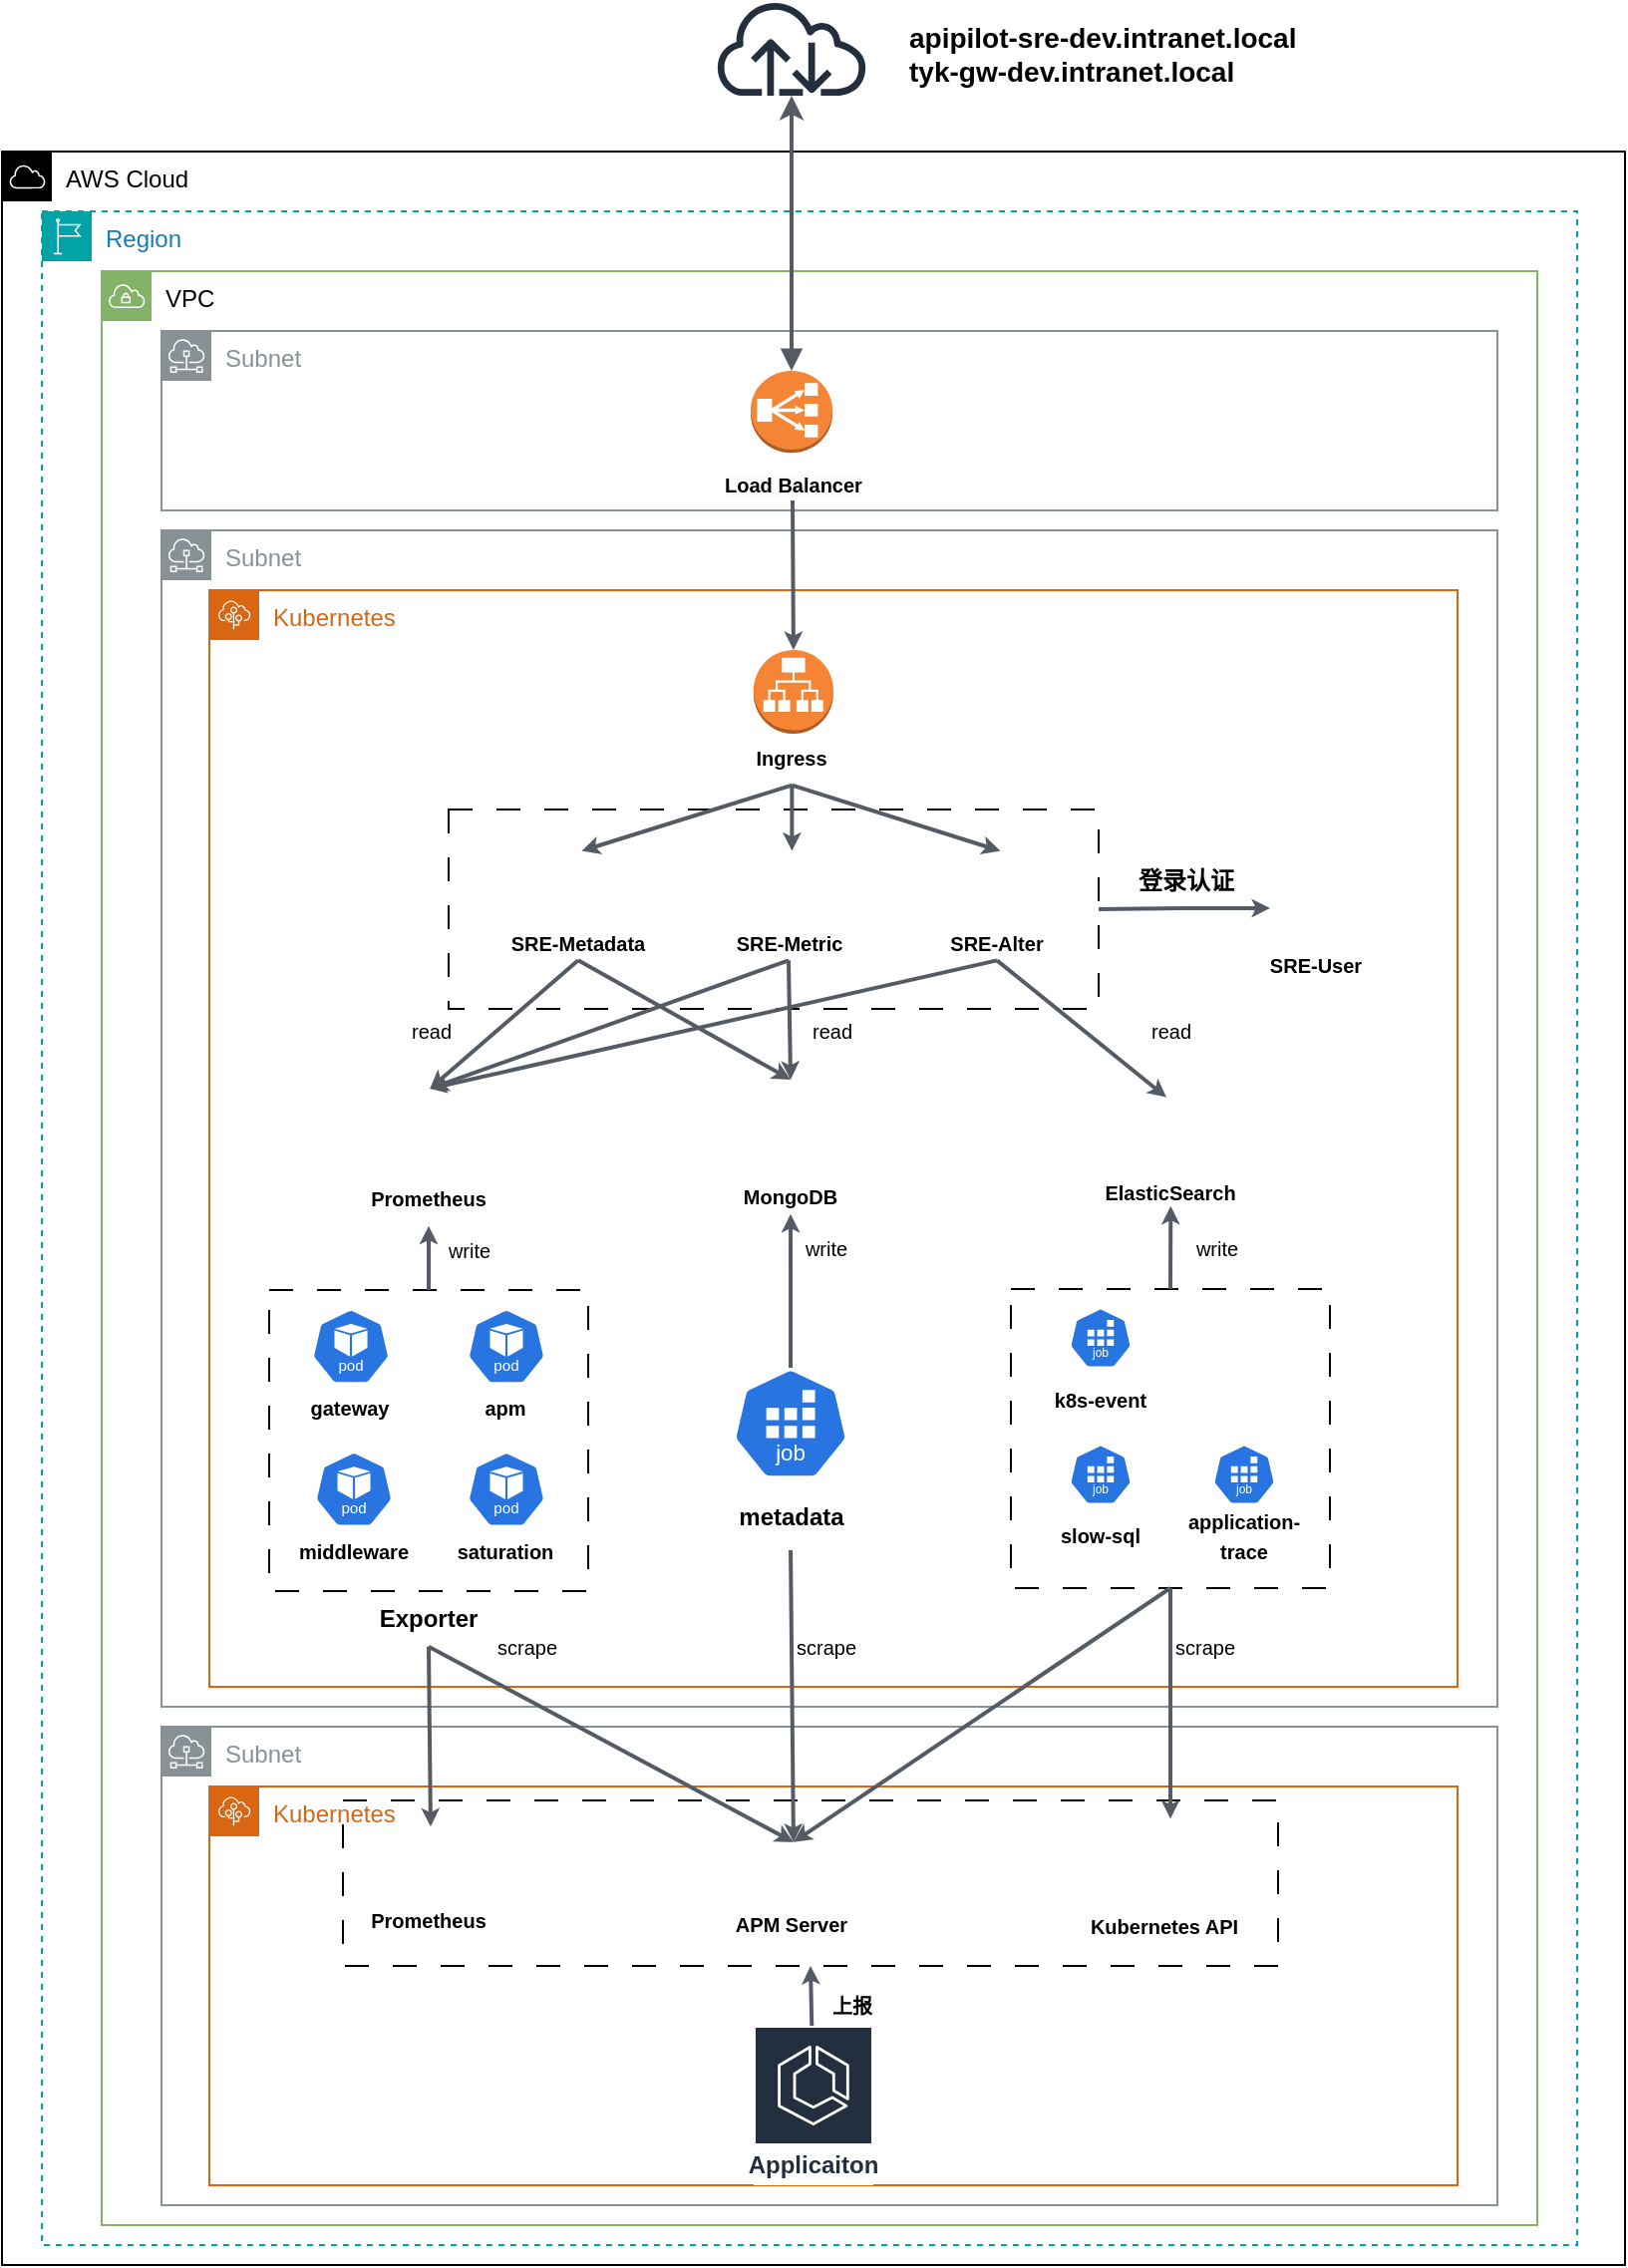 <mxfile version="24.0.1" type="github" pages="2">
  <diagram name="第 1 页" id="2AvsECfpP-dpQy5CQ5yH">
    <mxGraphModel dx="1376" dy="728" grid="1" gridSize="10" guides="1" tooltips="1" connect="1" arrows="1" fold="1" page="1" pageScale="1" pageWidth="827" pageHeight="1169" math="0" shadow="0">
      <root>
        <mxCell id="0" />
        <mxCell id="1" parent="0" />
        <mxCell id="D45DuEwmozY9MAPHDRq8-4" value="AWS Cloud" style="points=[[0,0],[0.25,0],[0.5,0],[0.75,0],[1,0],[1,0.25],[1,0.5],[1,0.75],[1,1],[0.75,1],[0.5,1],[0.25,1],[0,1],[0,0.75],[0,0.5],[0,0.25]];outlineConnect=0;html=1;whiteSpace=wrap;fontSize=12;fontStyle=0;container=1;pointerEvents=0;collapsible=0;recursiveResize=0;shape=mxgraph.aws4.group;grIcon=mxgraph.aws4.group_aws_cloud;verticalAlign=top;align=left;spacingLeft=30;dashed=0;" parent="1" vertex="1">
          <mxGeometry x="5" y="90" width="814" height="1060" as="geometry" />
        </mxCell>
        <mxCell id="D45DuEwmozY9MAPHDRq8-1" value="VPC" style="sketch=0;outlineConnect=0;html=1;whiteSpace=wrap;fontSize=12;fontStyle=0;shape=mxgraph.aws4.group;grIcon=mxgraph.aws4.group_vpc;strokeColor=#82b366;fillColor=none;verticalAlign=top;align=left;spacingLeft=30;dashed=0;" parent="D45DuEwmozY9MAPHDRq8-4" vertex="1">
          <mxGeometry x="50" y="60" width="720" height="980" as="geometry" />
        </mxCell>
        <mxCell id="GRSjZnAXTMxB1QKtdOID-134" value="Subnet" style="sketch=0;outlineConnect=0;gradientColor=none;html=1;whiteSpace=wrap;fontSize=12;fontStyle=0;shape=mxgraph.aws4.group;grIcon=mxgraph.aws4.group_subnet;strokeColor=#879196;fillColor=none;verticalAlign=top;align=left;spacingLeft=30;fontColor=#879196;dashed=0;" parent="D45DuEwmozY9MAPHDRq8-4" vertex="1">
          <mxGeometry x="80" y="790" width="670" height="240" as="geometry" />
        </mxCell>
        <mxCell id="GRSjZnAXTMxB1QKtdOID-184" value="" style="rounded=0;whiteSpace=wrap;html=1;fillColor=none;dashed=1;dashPattern=12 12;" parent="D45DuEwmozY9MAPHDRq8-4" vertex="1">
          <mxGeometry x="171" y="827" width="469" height="83" as="geometry" />
        </mxCell>
        <mxCell id="GRSjZnAXTMxB1QKtdOID-75" value="Kubernetes" style="points=[[0,0],[0.25,0],[0.5,0],[0.75,0],[1,0],[1,0.25],[1,0.5],[1,0.75],[1,1],[0.75,1],[0.5,1],[0.25,1],[0,1],[0,0.75],[0,0.5],[0,0.25]];outlineConnect=0;gradientColor=none;html=1;whiteSpace=wrap;fontSize=12;fontStyle=0;container=1;pointerEvents=0;collapsible=0;recursiveResize=0;shape=mxgraph.aws4.group;grIcon=mxgraph.aws4.group_elastic_beanstalk;strokeColor=#D86613;fillColor=none;verticalAlign=top;align=left;spacingLeft=30;fontColor=#D86613;dashed=0;" parent="D45DuEwmozY9MAPHDRq8-4" vertex="1">
          <mxGeometry x="104" y="820" width="626" height="200" as="geometry" />
        </mxCell>
        <mxCell id="GRSjZnAXTMxB1QKtdOID-122" value="" style="shape=image;verticalLabelPosition=bottom;labelBackgroundColor=default;verticalAlign=top;aspect=fixed;imageAspect=0;image=https://upload.wikimedia.org/wikipedia/commons/3/39/Kubernetes_logo_without_workmark.svg;" parent="D45DuEwmozY9MAPHDRq8-4" vertex="1">
          <mxGeometry x="564.06" y="836.19" width="43.89" height="42.61" as="geometry" />
        </mxCell>
        <mxCell id="D45DuEwmozY9MAPHDRq8-5" value="Region" style="points=[[0,0],[0.25,0],[0.5,0],[0.75,0],[1,0],[1,0.25],[1,0.5],[1,0.75],[1,1],[0.75,1],[0.5,1],[0.25,1],[0,1],[0,0.75],[0,0.5],[0,0.25]];outlineConnect=0;gradientColor=none;html=1;whiteSpace=wrap;fontSize=12;fontStyle=0;container=0;pointerEvents=0;collapsible=0;recursiveResize=0;shape=mxgraph.aws4.group;grIcon=mxgraph.aws4.group_region;strokeColor=#00A4A6;fillColor=none;verticalAlign=top;align=left;spacingLeft=30;fontColor=#147EBA;dashed=1;" parent="D45DuEwmozY9MAPHDRq8-4" vertex="1">
          <mxGeometry x="20" y="30" width="770" height="1020" as="geometry" />
        </mxCell>
        <mxCell id="GRSjZnAXTMxB1QKtdOID-70" value="Subnet" style="sketch=0;outlineConnect=0;gradientColor=none;html=1;whiteSpace=wrap;fontSize=12;fontStyle=0;shape=mxgraph.aws4.group;grIcon=mxgraph.aws4.group_subnet;strokeColor=#879196;fillColor=none;verticalAlign=top;align=left;spacingLeft=30;fontColor=#879196;dashed=0;" parent="D45DuEwmozY9MAPHDRq8-4" vertex="1">
          <mxGeometry x="80" y="190" width="670" height="590" as="geometry" />
        </mxCell>
        <mxCell id="GRSjZnAXTMxB1QKtdOID-107" value="" style="rounded=0;whiteSpace=wrap;html=1;dashed=1;dashPattern=12 12;fillColor=none;" parent="D45DuEwmozY9MAPHDRq8-4" vertex="1">
          <mxGeometry x="224" y="330" width="326" height="100" as="geometry" />
        </mxCell>
        <mxCell id="GRSjZnAXTMxB1QKtdOID-59" value="Subnet" style="sketch=0;outlineConnect=0;gradientColor=none;html=1;whiteSpace=wrap;fontSize=12;fontStyle=0;shape=mxgraph.aws4.group;grIcon=mxgraph.aws4.group_subnet;strokeColor=#879196;fillColor=none;verticalAlign=top;align=left;spacingLeft=30;fontColor=#879196;dashed=0;" parent="D45DuEwmozY9MAPHDRq8-4" vertex="1">
          <mxGeometry x="80" y="90" width="670" height="90" as="geometry" />
        </mxCell>
        <mxCell id="GRSjZnAXTMxB1QKtdOID-1" value="Kubernetes" style="points=[[0,0],[0.25,0],[0.5,0],[0.75,0],[1,0],[1,0.25],[1,0.5],[1,0.75],[1,1],[0.75,1],[0.5,1],[0.25,1],[0,1],[0,0.75],[0,0.5],[0,0.25]];outlineConnect=0;gradientColor=none;html=1;whiteSpace=wrap;fontSize=12;fontStyle=0;container=1;pointerEvents=0;collapsible=0;recursiveResize=0;shape=mxgraph.aws4.group;grIcon=mxgraph.aws4.group_elastic_beanstalk;strokeColor=#D86613;fillColor=none;verticalAlign=top;align=left;spacingLeft=30;fontColor=#D86613;dashed=0;" parent="D45DuEwmozY9MAPHDRq8-4" vertex="1">
          <mxGeometry x="104" y="220" width="626" height="550" as="geometry" />
        </mxCell>
        <mxCell id="D45DuEwmozY9MAPHDRq8-16" value="" style="group" parent="GRSjZnAXTMxB1QKtdOID-1" vertex="1" connectable="0">
          <mxGeometry x="80" y="250" width="62.51" height="62.89" as="geometry" />
        </mxCell>
        <mxCell id="D45DuEwmozY9MAPHDRq8-11" value="" style="shape=image;verticalLabelPosition=bottom;labelBackgroundColor=default;verticalAlign=top;aspect=fixed;imageAspect=0;image=https://upload.wikimedia.org/wikipedia/commons/thumb/3/38/Prometheus_software_logo.svg/775px-Prometheus_software_logo.svg.png;" parent="D45DuEwmozY9MAPHDRq8-16" vertex="1">
          <mxGeometry x="9.767" width="41.729" height="41.35" as="geometry" />
        </mxCell>
        <mxCell id="D45DuEwmozY9MAPHDRq8-17" value="" style="group" parent="GRSjZnAXTMxB1QKtdOID-1" vertex="1" connectable="0">
          <mxGeometry x="450" y="250" width="64.3" height="58.89" as="geometry" />
        </mxCell>
        <mxCell id="D45DuEwmozY9MAPHDRq8-13" value="" style="shape=image;verticalLabelPosition=bottom;labelBackgroundColor=default;verticalAlign=top;aspect=fixed;imageAspect=0;image=https://seeklogo.com/images/E/elasticsearch-logo-C75C4578EC-seeklogo.com.png;" parent="D45DuEwmozY9MAPHDRq8-17" vertex="1">
          <mxGeometry x="13.857" y="4.355" width="32.34" height="35.935" as="geometry" />
        </mxCell>
        <mxCell id="D45DuEwmozY9MAPHDRq8-15" value="&lt;b&gt;&lt;font style=&quot;font-size: 10px;&quot;&gt;ElasticSearch&lt;/font&gt;&lt;/b&gt;" style="text;html=1;align=center;verticalAlign=middle;whiteSpace=wrap;rounded=0;" parent="D45DuEwmozY9MAPHDRq8-17" vertex="1">
          <mxGeometry y="44.681" width="64.3" height="14.209" as="geometry" />
        </mxCell>
        <mxCell id="GRSjZnAXTMxB1QKtdOID-34" value="Prometheus" style="text;html=1;align=center;verticalAlign=middle;whiteSpace=wrap;rounded=0;fontStyle=1;fontSize=10;" parent="GRSjZnAXTMxB1QKtdOID-1" vertex="1">
          <mxGeometry x="70" y="291.0" width="80" height="27.82" as="geometry" />
        </mxCell>
        <mxCell id="GRSjZnAXTMxB1QKtdOID-142" value="" style="group" parent="GRSjZnAXTMxB1QKtdOID-1" vertex="1" connectable="0">
          <mxGeometry x="267.15" y="245.46" width="48.75" height="67.43" as="geometry" />
        </mxCell>
        <mxCell id="D45DuEwmozY9MAPHDRq8-44" value="MongoDB" style="text;html=1;align=center;verticalAlign=middle;whiteSpace=wrap;rounded=0;fontStyle=1;fontSize=10;container=0;" parent="GRSjZnAXTMxB1QKtdOID-142" vertex="1">
          <mxGeometry x="2.1" y="48.746" width="44.551" height="18.684" as="geometry" />
        </mxCell>
        <mxCell id="D45DuEwmozY9MAPHDRq8-42" value="" style="shape=image;verticalLabelPosition=bottom;labelBackgroundColor=default;verticalAlign=top;aspect=fixed;imageAspect=0;image=https://cdn.worldvectorlogo.com/logos/mongodb-icon-1.svg;container=0;" parent="GRSjZnAXTMxB1QKtdOID-142" vertex="1">
          <mxGeometry width="48.75" height="48.75" as="geometry" />
        </mxCell>
        <mxCell id="GRSjZnAXTMxB1QKtdOID-72" value="" style="group" parent="GRSjZnAXTMxB1QKtdOID-1" vertex="1" connectable="0">
          <mxGeometry x="241.55" y="390" width="99.96" height="91.49" as="geometry" />
        </mxCell>
        <mxCell id="D45DuEwmozY9MAPHDRq8-28" value="" style="aspect=fixed;sketch=0;html=1;dashed=0;whitespace=wrap;fillColor=#2875E2;strokeColor=#ffffff;points=[[0.005,0.63,0],[0.1,0.2,0],[0.9,0.2,0],[0.5,0,0],[0.995,0.63,0],[0.72,0.99,0],[0.5,1,0],[0.28,0.99,0]];shape=mxgraph.kubernetes.icon2;kubernetesLabel=1;prIcon=job" parent="GRSjZnAXTMxB1QKtdOID-72" vertex="1">
          <mxGeometry x="20.908" width="58.143" height="55.818" as="geometry" />
        </mxCell>
        <mxCell id="D45DuEwmozY9MAPHDRq8-29" value="metadata" style="text;html=1;align=center;verticalAlign=middle;whiteSpace=wrap;rounded=0;fontStyle=1" parent="GRSjZnAXTMxB1QKtdOID-72" vertex="1">
          <mxGeometry y="57.92" width="99.96" height="33.57" as="geometry" />
        </mxCell>
        <mxCell id="GRSjZnAXTMxB1QKtdOID-47" value="" style="html=1;endArrow=none;elbow=vertical;startArrow=classic;startFill=1;strokeColor=#545B64;rounded=0;entryX=0.5;entryY=0;entryDx=0;entryDy=0;exitX=0.5;exitY=1;exitDx=0;exitDy=0;entryPerimeter=0;strokeWidth=2;startSize=3;" parent="GRSjZnAXTMxB1QKtdOID-1" source="D45DuEwmozY9MAPHDRq8-44" target="D45DuEwmozY9MAPHDRq8-28" edge="1">
          <mxGeometry width="100" relative="1" as="geometry">
            <mxPoint x="260" y="153" as="sourcePoint" />
            <mxPoint x="260" y="241" as="targetPoint" />
          </mxGeometry>
        </mxCell>
        <mxCell id="GRSjZnAXTMxB1QKtdOID-193" value="&lt;span style=&quot;font-size: 10px;&quot;&gt;read&lt;/span&gt;" style="text;html=1;align=center;verticalAlign=middle;whiteSpace=wrap;rounded=0;" parent="GRSjZnAXTMxB1QKtdOID-1" vertex="1">
          <mxGeometry x="462.59" y="210" width="39.13" height="21" as="geometry" />
        </mxCell>
        <mxCell id="GRSjZnAXTMxB1QKtdOID-194" value="&lt;span style=&quot;font-size: 10px;&quot;&gt;read&lt;/span&gt;" style="text;html=1;align=center;verticalAlign=middle;whiteSpace=wrap;rounded=0;" parent="GRSjZnAXTMxB1QKtdOID-1" vertex="1">
          <mxGeometry x="91.69" y="210" width="39.13" height="21" as="geometry" />
        </mxCell>
        <mxCell id="D45DuEwmozY9MAPHDRq8-14" value="Ingress" style="text;html=1;align=center;verticalAlign=middle;whiteSpace=wrap;rounded=0;fontStyle=1;fontSize=10;" parent="GRSjZnAXTMxB1QKtdOID-1" vertex="1">
          <mxGeometry x="242.19" y="70" width="100" height="27.82" as="geometry" />
        </mxCell>
        <mxCell id="GRSjZnAXTMxB1QKtdOID-26" value="" style="group" parent="D45DuEwmozY9MAPHDRq8-4" vertex="1" connectable="0">
          <mxGeometry x="359.5" y="350.79" width="70" height="54.88" as="geometry" />
        </mxCell>
        <mxCell id="GRSjZnAXTMxB1QKtdOID-27" value="SRE-Metric" style="text;html=1;align=center;verticalAlign=middle;whiteSpace=wrap;rounded=0;fontStyle=1;fontSize=10;" parent="GRSjZnAXTMxB1QKtdOID-26" vertex="1">
          <mxGeometry y="36.89" width="70" height="17.99" as="geometry" />
        </mxCell>
        <mxCell id="GRSjZnAXTMxB1QKtdOID-28" value="" style="shape=image;verticalLabelPosition=bottom;labelBackgroundColor=default;verticalAlign=top;aspect=fixed;imageAspect=0;image=https://upload.wikimedia.org/wikipedia/commons/thumb/a/a7/React-icon.svg/512px-React-icon.svg.png;" parent="GRSjZnAXTMxB1QKtdOID-26" vertex="1">
          <mxGeometry x="16" width="41.38" height="35.968" as="geometry" />
        </mxCell>
        <mxCell id="GRSjZnAXTMxB1QKtdOID-29" value="" style="group" parent="D45DuEwmozY9MAPHDRq8-4" vertex="1" connectable="0">
          <mxGeometry x="464" y="350.79" width="70" height="54.88" as="geometry" />
        </mxCell>
        <mxCell id="GRSjZnAXTMxB1QKtdOID-30" value="SRE-Alter" style="text;html=1;align=center;verticalAlign=middle;whiteSpace=wrap;rounded=0;fontStyle=1;fontSize=10;" parent="GRSjZnAXTMxB1QKtdOID-29" vertex="1">
          <mxGeometry y="36.89" width="70" height="17.99" as="geometry" />
        </mxCell>
        <mxCell id="GRSjZnAXTMxB1QKtdOID-31" value="" style="shape=image;verticalLabelPosition=bottom;labelBackgroundColor=default;verticalAlign=top;aspect=fixed;imageAspect=0;image=https://upload.wikimedia.org/wikipedia/commons/thumb/a/a7/React-icon.svg/512px-React-icon.svg.png;" parent="GRSjZnAXTMxB1QKtdOID-29" vertex="1">
          <mxGeometry x="16" width="41.38" height="35.968" as="geometry" />
        </mxCell>
        <mxCell id="GRSjZnAXTMxB1QKtdOID-20" value="" style="html=1;endArrow=none;elbow=vertical;startArrow=classic;startFill=1;strokeColor=#545B64;rounded=0;entryX=0.5;entryY=1;entryDx=0;entryDy=0;exitX=0.5;exitY=0;exitDx=0;exitDy=0;strokeWidth=2;startSize=3;" parent="D45DuEwmozY9MAPHDRq8-4" source="D45DuEwmozY9MAPHDRq8-18" target="D45DuEwmozY9MAPHDRq8-14" edge="1">
          <mxGeometry width="100" relative="1" as="geometry">
            <mxPoint x="1004" y="230" as="sourcePoint" />
            <mxPoint x="1014" y="170" as="targetPoint" />
          </mxGeometry>
        </mxCell>
        <mxCell id="GRSjZnAXTMxB1QKtdOID-32" value="" style="html=1;endArrow=none;elbow=vertical;startArrow=classic;startFill=1;strokeColor=#545B64;rounded=0;entryX=0.5;entryY=1;entryDx=0;entryDy=0;exitX=0.5;exitY=0;exitDx=0;exitDy=0;strokeWidth=2;endSize=6;startSize=3;" parent="D45DuEwmozY9MAPHDRq8-4" source="GRSjZnAXTMxB1QKtdOID-28" target="D45DuEwmozY9MAPHDRq8-14" edge="1">
          <mxGeometry width="100" relative="1" as="geometry">
            <mxPoint x="844.31" y="266.89" as="sourcePoint" />
            <mxPoint x="933.31" y="214.89" as="targetPoint" />
          </mxGeometry>
        </mxCell>
        <mxCell id="GRSjZnAXTMxB1QKtdOID-33" value="" style="html=1;endArrow=none;elbow=vertical;startArrow=classic;startFill=1;strokeColor=#545B64;rounded=0;exitX=0.5;exitY=0;exitDx=0;exitDy=0;strokeWidth=2;startSize=3;entryX=0.5;entryY=1;entryDx=0;entryDy=0;" parent="D45DuEwmozY9MAPHDRq8-4" source="GRSjZnAXTMxB1QKtdOID-31" target="D45DuEwmozY9MAPHDRq8-14" edge="1">
          <mxGeometry width="100" relative="1" as="geometry">
            <mxPoint x="924" y="332" as="sourcePoint" />
            <mxPoint x="396" y="160" as="targetPoint" />
          </mxGeometry>
        </mxCell>
        <mxCell id="GRSjZnAXTMxB1QKtdOID-37" value="" style="html=1;endArrow=none;elbow=vertical;startArrow=classic;startFill=1;strokeColor=#545B64;rounded=0;entryX=0.5;entryY=1;entryDx=0;entryDy=0;exitX=0.5;exitY=0;exitDx=0;exitDy=0;strokeWidth=2;startSize=3;" parent="D45DuEwmozY9MAPHDRq8-4" source="D45DuEwmozY9MAPHDRq8-11" target="GRSjZnAXTMxB1QKtdOID-27" edge="1">
          <mxGeometry width="100" relative="1" as="geometry">
            <mxPoint x="1014" y="355.0" as="sourcePoint" />
            <mxPoint x="1015" y="303" as="targetPoint" />
          </mxGeometry>
        </mxCell>
        <mxCell id="GRSjZnAXTMxB1QKtdOID-38" value="" style="html=1;endArrow=none;elbow=vertical;startArrow=classic;startFill=1;strokeColor=#545B64;rounded=0;entryX=0.5;entryY=1;entryDx=0;entryDy=0;exitX=0.5;exitY=0;exitDx=0;exitDy=0;strokeWidth=2;startSize=3;" parent="D45DuEwmozY9MAPHDRq8-4" source="D45DuEwmozY9MAPHDRq8-11" target="D45DuEwmozY9MAPHDRq8-19" edge="1">
          <mxGeometry width="100" relative="1" as="geometry">
            <mxPoint x="1053.5" y="340.12" as="sourcePoint" />
            <mxPoint x="437.5" y="260.12" as="targetPoint" />
          </mxGeometry>
        </mxCell>
        <mxCell id="GRSjZnAXTMxB1QKtdOID-41" value="" style="html=1;endArrow=none;elbow=vertical;startArrow=block;startFill=1;strokeColor=#545B64;rounded=0;entryX=0.5;entryY=1;entryDx=0;entryDy=0;exitX=0.5;exitY=0;exitDx=0;exitDy=0;strokeWidth=2;startSize=3;" parent="D45DuEwmozY9MAPHDRq8-4" source="D45DuEwmozY9MAPHDRq8-11" target="GRSjZnAXTMxB1QKtdOID-30" edge="1">
          <mxGeometry width="100" relative="1" as="geometry">
            <mxPoint x="540" y="442" as="sourcePoint" />
            <mxPoint x="454" y="275" as="targetPoint" />
          </mxGeometry>
        </mxCell>
        <mxCell id="GRSjZnAXTMxB1QKtdOID-49" value="" style="group" parent="D45DuEwmozY9MAPHDRq8-4" vertex="1" connectable="0">
          <mxGeometry x="499" y="570.49" width="168" height="170" as="geometry" />
        </mxCell>
        <mxCell id="GRSjZnAXTMxB1QKtdOID-48" value="" style="rounded=0;whiteSpace=wrap;html=1;dashed=1;dashPattern=12 12;" parent="GRSjZnAXTMxB1QKtdOID-49" vertex="1">
          <mxGeometry x="7" width="160" height="150" as="geometry" />
        </mxCell>
        <mxCell id="GRSjZnAXTMxB1QKtdOID-9" value="" style="group" parent="GRSjZnAXTMxB1QKtdOID-49" vertex="1" connectable="0">
          <mxGeometry x="25" y="78" width="54" height="55.82" as="geometry" />
        </mxCell>
        <mxCell id="GRSjZnAXTMxB1QKtdOID-10" value="" style="aspect=fixed;sketch=0;html=1;dashed=0;whitespace=wrap;fillColor=#2875E2;strokeColor=#ffffff;points=[[0.005,0.63,0],[0.1,0.2,0],[0.9,0.2,0],[0.5,0,0],[0.995,0.63,0],[0.72,0.99,0],[0.5,1,0],[0.28,0.99,0]];shape=mxgraph.kubernetes.icon2;kubernetesLabel=1;prIcon=job" parent="GRSjZnAXTMxB1QKtdOID-9" vertex="1">
          <mxGeometry x="11.295" width="31.41" height="30.154" as="geometry" />
        </mxCell>
        <mxCell id="GRSjZnAXTMxB1QKtdOID-11" value="slow-sql" style="text;html=1;align=center;verticalAlign=middle;whiteSpace=wrap;rounded=0;fontStyle=1;fontSize=10;" parent="GRSjZnAXTMxB1QKtdOID-9" vertex="1">
          <mxGeometry y="35.338" width="54.0" height="20.482" as="geometry" />
        </mxCell>
        <mxCell id="GRSjZnAXTMxB1QKtdOID-12" value="" style="group" parent="GRSjZnAXTMxB1QKtdOID-49" vertex="1" connectable="0">
          <mxGeometry x="97" y="78" width="54" height="55.82" as="geometry" />
        </mxCell>
        <mxCell id="GRSjZnAXTMxB1QKtdOID-13" value="" style="aspect=fixed;sketch=0;html=1;dashed=0;whitespace=wrap;fillColor=#2875E2;strokeColor=#ffffff;points=[[0.005,0.63,0],[0.1,0.2,0],[0.9,0.2,0],[0.5,0,0],[0.995,0.63,0],[0.72,0.99,0],[0.5,1,0],[0.28,0.99,0]];shape=mxgraph.kubernetes.icon2;kubernetesLabel=1;prIcon=job" parent="GRSjZnAXTMxB1QKtdOID-12" vertex="1">
          <mxGeometry x="11.295" width="31.41" height="30.154" as="geometry" />
        </mxCell>
        <mxCell id="GRSjZnAXTMxB1QKtdOID-14" value="&lt;font style=&quot;font-size: 10px;&quot;&gt;application- trace&lt;/font&gt;" style="text;html=1;align=center;verticalAlign=middle;whiteSpace=wrap;rounded=0;fontStyle=1" parent="GRSjZnAXTMxB1QKtdOID-12" vertex="1">
          <mxGeometry y="35.338" width="54.0" height="20.482" as="geometry" />
        </mxCell>
        <mxCell id="GRSjZnAXTMxB1QKtdOID-157" value="" style="group" parent="GRSjZnAXTMxB1QKtdOID-49" vertex="1" connectable="0">
          <mxGeometry x="25" y="9.51" width="54" height="55.82" as="geometry" />
        </mxCell>
        <mxCell id="GRSjZnAXTMxB1QKtdOID-158" value="" style="aspect=fixed;sketch=0;html=1;dashed=0;whitespace=wrap;fillColor=#2875E2;strokeColor=#ffffff;points=[[0.005,0.63,0],[0.1,0.2,0],[0.9,0.2,0],[0.5,0,0],[0.995,0.63,0],[0.72,0.99,0],[0.5,1,0],[0.28,0.99,0]];shape=mxgraph.kubernetes.icon2;kubernetesLabel=1;prIcon=job" parent="GRSjZnAXTMxB1QKtdOID-157" vertex="1">
          <mxGeometry x="11.295" width="31.41" height="30.154" as="geometry" />
        </mxCell>
        <mxCell id="GRSjZnAXTMxB1QKtdOID-159" value="k8s-event" style="text;html=1;align=center;verticalAlign=middle;whiteSpace=wrap;rounded=0;fontStyle=1;fontSize=10;" parent="GRSjZnAXTMxB1QKtdOID-157" vertex="1">
          <mxGeometry y="35.338" width="54.0" height="20.482" as="geometry" />
        </mxCell>
        <mxCell id="GRSjZnAXTMxB1QKtdOID-51" value="" style="html=1;endArrow=none;elbow=vertical;startArrow=classic;startFill=1;strokeColor=#545B64;rounded=0;entryX=0.5;entryY=0;entryDx=0;entryDy=0;exitX=0.5;exitY=1;exitDx=0;exitDy=0;strokeWidth=2;startSize=3;" parent="D45DuEwmozY9MAPHDRq8-4" source="D45DuEwmozY9MAPHDRq8-15" target="GRSjZnAXTMxB1QKtdOID-48" edge="1">
          <mxGeometry width="100" relative="1" as="geometry">
            <mxPoint x="877" y="350" as="sourcePoint" />
            <mxPoint x="427" y="461.45" as="targetPoint" />
          </mxGeometry>
        </mxCell>
        <mxCell id="GRSjZnAXTMxB1QKtdOID-54" value="" style="group;fontSize=10;" parent="D45DuEwmozY9MAPHDRq8-4" vertex="1" connectable="0">
          <mxGeometry x="244" y="350.79" width="90" height="54.88" as="geometry" />
        </mxCell>
        <mxCell id="GRSjZnAXTMxB1QKtdOID-25" value="" style="group" parent="GRSjZnAXTMxB1QKtdOID-54" vertex="1" connectable="0">
          <mxGeometry x="10" width="70" height="54.88" as="geometry" />
        </mxCell>
        <mxCell id="D45DuEwmozY9MAPHDRq8-18" value="" style="shape=image;verticalLabelPosition=bottom;labelBackgroundColor=default;verticalAlign=top;aspect=fixed;imageAspect=0;image=https://upload.wikimedia.org/wikipedia/commons/thumb/a/a7/React-icon.svg/512px-React-icon.svg.png;" parent="GRSjZnAXTMxB1QKtdOID-25" vertex="1">
          <mxGeometry x="16" width="41.38" height="35.968" as="geometry" />
        </mxCell>
        <mxCell id="D45DuEwmozY9MAPHDRq8-19" value="SRE-Metadata" style="text;html=1;align=center;verticalAlign=middle;whiteSpace=wrap;rounded=0;fontStyle=1;fontSize=10;" parent="GRSjZnAXTMxB1QKtdOID-54" vertex="1">
          <mxGeometry y="36.89" width="90" height="17.99" as="geometry" />
        </mxCell>
        <mxCell id="GRSjZnAXTMxB1QKtdOID-44" value="Exporter" style="text;html=1;align=center;verticalAlign=middle;whiteSpace=wrap;rounded=0;fontStyle=1" parent="D45DuEwmozY9MAPHDRq8-4" vertex="1">
          <mxGeometry x="171.02" y="722" width="85.96" height="27.82" as="geometry" />
        </mxCell>
        <mxCell id="GRSjZnAXTMxB1QKtdOID-71" value="" style="group" parent="D45DuEwmozY9MAPHDRq8-4" vertex="1" connectable="0">
          <mxGeometry x="134" y="571" width="160" height="151" as="geometry" />
        </mxCell>
        <mxCell id="GRSjZnAXTMxB1QKtdOID-42" value="" style="rounded=0;whiteSpace=wrap;html=1;dashed=1;dashPattern=12 12;" parent="GRSjZnAXTMxB1QKtdOID-71" vertex="1">
          <mxGeometry width="160" height="151" as="geometry" />
        </mxCell>
        <mxCell id="GRSjZnAXTMxB1QKtdOID-58" value="" style="group" parent="GRSjZnAXTMxB1QKtdOID-71" vertex="1" connectable="0">
          <mxGeometry x="8.49" y="9.41" width="143.02" height="132.18" as="geometry" />
        </mxCell>
        <mxCell id="GRSjZnAXTMxB1QKtdOID-7" value="" style="group" parent="GRSjZnAXTMxB1QKtdOID-58" vertex="1" connectable="0">
          <mxGeometry x="1.51" y="71.593" width="65.041" height="60.507" as="geometry" />
        </mxCell>
        <mxCell id="D45DuEwmozY9MAPHDRq8-24" value="&lt;font style=&quot;font-size: 10px;&quot;&gt;middleware&lt;/font&gt;" style="text;html=1;align=center;verticalAlign=middle;whiteSpace=wrap;rounded=0;fontStyle=1" parent="GRSjZnAXTMxB1QKtdOID-7" vertex="1">
          <mxGeometry y="38.876" width="65.041" height="21.631" as="geometry" />
        </mxCell>
        <mxCell id="D45DuEwmozY9MAPHDRq8-25" value="" style="aspect=fixed;sketch=0;html=1;dashed=0;whitespace=wrap;fillColor=#2875E2;strokeColor=#ffffff;points=[[0.005,0.63,0],[0.1,0.2,0],[0.9,0.2,0],[0.5,0,0],[0.995,0.63,0],[0.72,0.99,0],[0.5,1,0],[0.28,0.99,0]];shape=mxgraph.kubernetes.icon2;kubernetesLabel=1;prIcon=pod" parent="GRSjZnAXTMxB1QKtdOID-7" vertex="1">
          <mxGeometry x="12.817" width="39.406" height="37.832" as="geometry" />
        </mxCell>
        <mxCell id="GRSjZnAXTMxB1QKtdOID-8" value="" style="group" parent="GRSjZnAXTMxB1QKtdOID-58" vertex="1" connectable="0">
          <mxGeometry width="143.02" height="132.18" as="geometry" />
        </mxCell>
        <mxCell id="D45DuEwmozY9MAPHDRq8-8" value="" style="aspect=fixed;sketch=0;html=1;dashed=0;whitespace=wrap;fillColor=#2875E2;strokeColor=#ffffff;points=[[0.005,0.63,0],[0.1,0.2,0],[0.9,0.2,0],[0.5,0,0],[0.995,0.63,0],[0.72,0.99,0],[0.5,1,0],[0.28,0.99,0]];shape=mxgraph.kubernetes.icon2;kubernetesLabel=1;prIcon=pod" parent="GRSjZnAXTMxB1QKtdOID-8" vertex="1">
          <mxGeometry x="90.797" width="39.406" height="37.832" as="geometry" />
        </mxCell>
        <mxCell id="D45DuEwmozY9MAPHDRq8-21" value="&lt;font style=&quot;font-size: 10px;&quot;&gt;apm&lt;/font&gt;" style="text;html=1;align=center;verticalAlign=middle;whiteSpace=wrap;rounded=0;fontStyle=1" parent="GRSjZnAXTMxB1QKtdOID-8" vertex="1">
          <mxGeometry x="77.979" y="38.876" width="65.041" height="21.631" as="geometry" />
        </mxCell>
        <mxCell id="D45DuEwmozY9MAPHDRq8-22" value="&lt;font style=&quot;font-size: 10px;&quot;&gt;saturation&lt;/font&gt;" style="text;html=1;align=center;verticalAlign=middle;whiteSpace=wrap;rounded=0;fontStyle=1" parent="GRSjZnAXTMxB1QKtdOID-8" vertex="1">
          <mxGeometry x="77.979" y="110.549" width="65.041" height="21.631" as="geometry" />
        </mxCell>
        <mxCell id="D45DuEwmozY9MAPHDRq8-23" value="" style="aspect=fixed;sketch=0;html=1;dashed=0;whitespace=wrap;fillColor=#2875E2;strokeColor=#ffffff;points=[[0.005,0.63,0],[0.1,0.2,0],[0.9,0.2,0],[0.5,0,0],[0.995,0.63,0],[0.72,0.99,0],[0.5,1,0],[0.28,0.99,0]];shape=mxgraph.kubernetes.icon2;kubernetesLabel=1;prIcon=pod" parent="GRSjZnAXTMxB1QKtdOID-8" vertex="1">
          <mxGeometry x="90.797" y="71.673" width="39.406" height="37.832" as="geometry" />
        </mxCell>
        <mxCell id="D45DuEwmozY9MAPHDRq8-26" value="gateway" style="text;html=1;align=center;verticalAlign=middle;whiteSpace=wrap;rounded=0;fontStyle=1;fontSize=10;" parent="GRSjZnAXTMxB1QKtdOID-8" vertex="1">
          <mxGeometry y="38.876" width="65.041" height="21.631" as="geometry" />
        </mxCell>
        <mxCell id="D45DuEwmozY9MAPHDRq8-27" value="" style="aspect=fixed;sketch=0;html=1;dashed=0;whitespace=wrap;fillColor=#2875E2;strokeColor=#ffffff;points=[[0.005,0.63,0],[0.1,0.2,0],[0.9,0.2,0],[0.5,0,0],[0.995,0.63,0],[0.72,0.99,0],[0.5,1,0],[0.28,0.99,0]];shape=mxgraph.kubernetes.icon2;kubernetesLabel=1;prIcon=pod" parent="GRSjZnAXTMxB1QKtdOID-8" vertex="1">
          <mxGeometry x="12.817" width="39.406" height="37.832" as="geometry" />
        </mxCell>
        <mxCell id="GRSjZnAXTMxB1QKtdOID-46" value="" style="html=1;endArrow=none;elbow=vertical;startArrow=classic;startFill=1;strokeColor=#545B64;rounded=0;entryX=0.5;entryY=0;entryDx=0;entryDy=0;strokeWidth=2;exitX=0.5;exitY=1;exitDx=0;exitDy=0;startSize=3;" parent="D45DuEwmozY9MAPHDRq8-4" source="GRSjZnAXTMxB1QKtdOID-34" target="GRSjZnAXTMxB1QKtdOID-42" edge="1">
          <mxGeometry width="100" relative="1" as="geometry">
            <mxPoint x="221.531" y="538.82" as="sourcePoint" />
            <mxPoint x="235.49" y="457.12" as="targetPoint" />
          </mxGeometry>
        </mxCell>
        <mxCell id="GRSjZnAXTMxB1QKtdOID-109" value="&lt;b style=&quot;font-size: 12px;&quot;&gt;&lt;font style=&quot;font-size: 12px;&quot;&gt;登录认证&lt;/font&gt;&lt;/b&gt;" style="text;html=1;align=center;verticalAlign=middle;whiteSpace=wrap;rounded=0;fontSize=12;" parent="D45DuEwmozY9MAPHDRq8-4" vertex="1">
          <mxGeometry x="564" y="350.79" width="60" height="30" as="geometry" />
        </mxCell>
        <mxCell id="GRSjZnAXTMxB1QKtdOID-114" value="" style="html=1;endArrow=none;elbow=vertical;startArrow=classic;startFill=1;strokeColor=#545B64;rounded=0;exitX=0.5;exitY=0;exitDx=0;exitDy=0;strokeWidth=2;entryX=0.5;entryY=1;entryDx=0;entryDy=0;startSize=3;" parent="D45DuEwmozY9MAPHDRq8-4" source="D45DuEwmozY9MAPHDRq8-13" target="GRSjZnAXTMxB1QKtdOID-30" edge="1">
          <mxGeometry width="100" relative="1" as="geometry">
            <mxPoint x="605.5" y="466.54" as="sourcePoint" />
            <mxPoint x="604.5" y="383.54" as="targetPoint" />
          </mxGeometry>
        </mxCell>
        <mxCell id="GRSjZnAXTMxB1QKtdOID-120" value="" style="html=1;endArrow=none;elbow=vertical;startArrow=classic;startFill=1;strokeColor=#545B64;rounded=0;exitX=0;exitY=0.5;exitDx=0;exitDy=0;strokeWidth=2;edgeStyle=orthogonalEdgeStyle;entryX=1;entryY=0.5;entryDx=0;entryDy=0;startSize=3;" parent="D45DuEwmozY9MAPHDRq8-4" source="GRSjZnAXTMxB1QKtdOID-64" target="GRSjZnAXTMxB1QKtdOID-107" edge="1">
          <mxGeometry width="100" relative="1" as="geometry">
            <mxPoint x="484.49" y="518" as="sourcePoint" />
            <mxPoint x="660.49" y="360" as="targetPoint" />
          </mxGeometry>
        </mxCell>
        <mxCell id="GRSjZnAXTMxB1QKtdOID-119" value="&lt;font style=&quot;font-size: 12px;&quot;&gt;&lt;br&gt;Applicaiton&lt;/font&gt;" style="sketch=0;outlineConnect=0;fontColor=#232F3E;gradientColor=none;strokeColor=#ffffff;fillColor=#232F3E;dashed=0;verticalLabelPosition=middle;verticalAlign=bottom;align=center;html=1;whiteSpace=wrap;fontSize=10;fontStyle=1;spacing=3;shape=mxgraph.aws4.productIcon;prIcon=mxgraph.aws4.ecs;" parent="D45DuEwmozY9MAPHDRq8-4" vertex="1">
          <mxGeometry x="376.97" y="940" width="60.02" height="80" as="geometry" />
        </mxCell>
        <mxCell id="GRSjZnAXTMxB1QKtdOID-36" value="" style="html=1;endArrow=none;elbow=vertical;startArrow=classic;startFill=1;strokeColor=#545B64;rounded=0;entryX=0.5;entryY=1;entryDx=0;entryDy=0;exitX=0.5;exitY=0;exitDx=0;exitDy=0;strokeWidth=2;startSize=3;" parent="D45DuEwmozY9MAPHDRq8-4" source="D45DuEwmozY9MAPHDRq8-42" target="D45DuEwmozY9MAPHDRq8-19" edge="1">
          <mxGeometry width="100" relative="1" as="geometry">
            <mxPoint x="913.81" y="302.18" as="sourcePoint" />
            <mxPoint x="914.81" y="250.18" as="targetPoint" />
          </mxGeometry>
        </mxCell>
        <mxCell id="GRSjZnAXTMxB1QKtdOID-39" value="" style="html=1;endArrow=none;elbow=vertical;startArrow=classic;startFill=1;strokeColor=#545B64;rounded=0;entryX=0.5;entryY=1;entryDx=0;entryDy=0;exitX=0.5;exitY=0;exitDx=0;exitDy=0;strokeWidth=2;startSize=3;" parent="D45DuEwmozY9MAPHDRq8-4" source="D45DuEwmozY9MAPHDRq8-42" target="GRSjZnAXTMxB1QKtdOID-27" edge="1">
          <mxGeometry width="100" relative="1" as="geometry">
            <mxPoint x="1076" y="330.0" as="sourcePoint" />
            <mxPoint x="460" y="250" as="targetPoint" />
          </mxGeometry>
        </mxCell>
        <mxCell id="GRSjZnAXTMxB1QKtdOID-144" value="" style="html=1;endArrow=none;elbow=vertical;startArrow=classic;startFill=1;strokeColor=#545B64;rounded=0;entryX=0.5;entryY=1;entryDx=0;entryDy=0;exitX=0.5;exitY=0;exitDx=0;exitDy=0;strokeWidth=2;startSize=3;endSize=0;endFill=0;" parent="D45DuEwmozY9MAPHDRq8-4" source="GRSjZnAXTMxB1QKtdOID-90" target="GRSjZnAXTMxB1QKtdOID-44" edge="1">
          <mxGeometry width="100" relative="1" as="geometry">
            <mxPoint x="329.22" y="799.33" as="sourcePoint" />
            <mxPoint x="222.22" y="720.33" as="targetPoint" />
          </mxGeometry>
        </mxCell>
        <mxCell id="GRSjZnAXTMxB1QKtdOID-85" value="&lt;font style=&quot;font-size: 10px;&quot;&gt;Prometheus&lt;/font&gt;" style="text;html=1;align=center;verticalAlign=middle;whiteSpace=wrap;rounded=0;fontStyle=1" parent="D45DuEwmozY9MAPHDRq8-4" vertex="1">
          <mxGeometry x="174" y="872.8" width="80" height="27.82" as="geometry" />
        </mxCell>
        <mxCell id="GRSjZnAXTMxB1QKtdOID-77" value="" style="shape=image;verticalLabelPosition=bottom;labelBackgroundColor=default;verticalAlign=top;aspect=fixed;imageAspect=0;image=https://upload.wikimedia.org/wikipedia/commons/thumb/3/38/Prometheus_software_logo.svg/775px-Prometheus_software_logo.svg.png;" parent="D45DuEwmozY9MAPHDRq8-4" vertex="1">
          <mxGeometry x="195.47" y="840.14" width="39.01" height="38.66" as="geometry" />
        </mxCell>
        <mxCell id="GRSjZnAXTMxB1QKtdOID-145" value="" style="html=1;endArrow=none;elbow=vertical;startArrow=classic;startFill=1;strokeColor=#545B64;rounded=0;entryX=0.5;entryY=1;entryDx=0;entryDy=0;exitX=0.5;exitY=0;exitDx=0;exitDy=0;strokeWidth=2;startSize=3;endSize=0;endFill=0;" parent="D45DuEwmozY9MAPHDRq8-4" source="GRSjZnAXTMxB1QKtdOID-77" target="GRSjZnAXTMxB1QKtdOID-44" edge="1">
          <mxGeometry width="100" relative="1" as="geometry">
            <mxPoint x="934.48" y="650.18" as="sourcePoint" />
            <mxPoint x="754.48" y="520.18" as="targetPoint" />
          </mxGeometry>
        </mxCell>
        <mxCell id="GRSjZnAXTMxB1QKtdOID-153" value="" style="html=1;endArrow=none;elbow=vertical;startArrow=classic;startFill=1;strokeColor=#545B64;rounded=0;entryX=0.5;entryY=1;entryDx=0;entryDy=0;exitX=0.5;exitY=0;exitDx=0;exitDy=0;strokeWidth=2;startSize=3;endSize=0;endFill=0;" parent="D45DuEwmozY9MAPHDRq8-4" source="GRSjZnAXTMxB1QKtdOID-122" target="GRSjZnAXTMxB1QKtdOID-48" edge="1">
          <mxGeometry width="100" relative="1" as="geometry">
            <mxPoint x="564" y="820.67" as="sourcePoint" />
            <mxPoint x="384" y="690.67" as="targetPoint" />
          </mxGeometry>
        </mxCell>
        <mxCell id="GRSjZnAXTMxB1QKtdOID-155" value="" style="html=1;endArrow=none;elbow=vertical;startArrow=classic;startFill=1;strokeColor=#545B64;rounded=0;entryX=0.5;entryY=1;entryDx=0;entryDy=0;exitX=0.5;exitY=0;exitDx=0;exitDy=0;strokeWidth=2;startSize=3;endSize=0;endFill=0;" parent="D45DuEwmozY9MAPHDRq8-4" source="GRSjZnAXTMxB1QKtdOID-90" target="D45DuEwmozY9MAPHDRq8-29" edge="1">
          <mxGeometry width="100" relative="1" as="geometry">
            <mxPoint x="574" y="810.18" as="sourcePoint" />
            <mxPoint x="394" y="680.18" as="targetPoint" />
          </mxGeometry>
        </mxCell>
        <mxCell id="GRSjZnAXTMxB1QKtdOID-90" value="" style="shape=image;verticalLabelPosition=bottom;labelBackgroundColor=default;verticalAlign=top;aspect=fixed;imageAspect=0;image=https://skywalking.apache.org/images/logo.svg;" parent="D45DuEwmozY9MAPHDRq8-4" vertex="1">
          <mxGeometry x="331.23" y="847.91" width="131.5" height="31.12" as="geometry" />
        </mxCell>
        <mxCell id="GRSjZnAXTMxB1QKtdOID-139" value="Kubernetes API" style="text;html=1;align=center;verticalAlign=middle;whiteSpace=wrap;rounded=0;fontStyle=1;fontSize=10;" parent="D45DuEwmozY9MAPHDRq8-4" vertex="1">
          <mxGeometry x="540.02" y="877.75" width="85.96" height="25.25" as="geometry" />
        </mxCell>
        <mxCell id="GRSjZnAXTMxB1QKtdOID-163" value="&lt;font style=&quot;font-size: 10px;&quot;&gt;write&lt;/font&gt;" style="text;html=1;align=center;verticalAlign=middle;whiteSpace=wrap;rounded=0;" parent="D45DuEwmozY9MAPHDRq8-4" vertex="1">
          <mxGeometry x="394" y="539.49" width="39.13" height="21" as="geometry" />
        </mxCell>
        <mxCell id="GRSjZnAXTMxB1QKtdOID-164" value="&lt;font style=&quot;font-size: 10px;&quot;&gt;write&lt;/font&gt;" style="text;html=1;align=center;verticalAlign=middle;whiteSpace=wrap;rounded=0;" parent="D45DuEwmozY9MAPHDRq8-4" vertex="1">
          <mxGeometry x="214.87" y="540" width="39.13" height="21" as="geometry" />
        </mxCell>
        <mxCell id="GRSjZnAXTMxB1QKtdOID-165" value="&lt;font style=&quot;font-size: 10px;&quot;&gt;write&lt;/font&gt;" style="text;html=1;align=center;verticalAlign=middle;whiteSpace=wrap;rounded=0;" parent="D45DuEwmozY9MAPHDRq8-4" vertex="1">
          <mxGeometry x="590" y="539.49" width="39.13" height="21" as="geometry" />
        </mxCell>
        <mxCell id="GRSjZnAXTMxB1QKtdOID-168" value="&lt;font style=&quot;font-size: 10px;&quot;&gt;scrape&lt;/font&gt;" style="text;html=1;align=center;verticalAlign=middle;whiteSpace=wrap;rounded=0;" parent="D45DuEwmozY9MAPHDRq8-4" vertex="1">
          <mxGeometry x="584" y="739" width="39.13" height="21" as="geometry" />
        </mxCell>
        <mxCell id="GRSjZnAXTMxB1QKtdOID-167" value="&lt;font style=&quot;font-size: 10px;&quot;&gt;scrape&lt;/font&gt;" style="text;html=1;align=center;verticalAlign=middle;whiteSpace=wrap;rounded=0;" parent="D45DuEwmozY9MAPHDRq8-4" vertex="1">
          <mxGeometry x="394" y="739" width="39.13" height="21" as="geometry" />
        </mxCell>
        <mxCell id="GRSjZnAXTMxB1QKtdOID-170" value="" style="html=1;endArrow=none;elbow=vertical;startArrow=classic;startFill=1;strokeColor=#545B64;rounded=0;exitX=0.5;exitY=0;exitDx=0;exitDy=0;strokeWidth=2;entryX=0.5;entryY=1;entryDx=0;entryDy=0;startSize=3;endSize=0;endFill=0;" parent="D45DuEwmozY9MAPHDRq8-4" source="GRSjZnAXTMxB1QKtdOID-90" target="GRSjZnAXTMxB1QKtdOID-48" edge="1">
          <mxGeometry width="100" relative="1" as="geometry">
            <mxPoint x="506.01" y="820" as="sourcePoint" />
            <mxPoint x="584" y="670" as="targetPoint" />
          </mxGeometry>
        </mxCell>
        <mxCell id="GRSjZnAXTMxB1QKtdOID-185" value="" style="html=1;endArrow=classic;elbow=vertical;startArrow=none;startFill=0;strokeColor=#545B64;rounded=0;strokeWidth=2;endFill=1;startSize=6;endSize=3;entryX=0.5;entryY=1;entryDx=0;entryDy=0;" parent="D45DuEwmozY9MAPHDRq8-4" source="GRSjZnAXTMxB1QKtdOID-119" target="GRSjZnAXTMxB1QKtdOID-184" edge="1">
          <mxGeometry width="100" relative="1" as="geometry">
            <mxPoint x="397" y="920" as="sourcePoint" />
            <mxPoint x="394" y="893" as="targetPoint" />
          </mxGeometry>
        </mxCell>
        <mxCell id="GRSjZnAXTMxB1QKtdOID-186" value="&lt;span style=&quot;font-size: 10px;&quot;&gt;&lt;b&gt;上报&lt;/b&gt;&lt;/span&gt;" style="text;html=1;align=center;verticalAlign=middle;whiteSpace=wrap;rounded=0;" parent="D45DuEwmozY9MAPHDRq8-4" vertex="1">
          <mxGeometry x="410.43" y="919" width="33.13" height="21" as="geometry" />
        </mxCell>
        <mxCell id="GRSjZnAXTMxB1QKtdOID-187" value="&lt;span style=&quot;font-size: 10px;&quot;&gt;read&lt;/span&gt;" style="text;html=1;align=center;verticalAlign=middle;whiteSpace=wrap;rounded=0;" parent="D45DuEwmozY9MAPHDRq8-4" vertex="1">
          <mxGeometry x="397" y="430" width="39.13" height="21" as="geometry" />
        </mxCell>
        <mxCell id="D45DuEwmozY9MAPHDRq8-9" value="" style="outlineConnect=0;dashed=0;verticalLabelPosition=bottom;verticalAlign=top;align=center;html=1;shape=mxgraph.aws3.classic_load_balancer;fillColor=#F58536;gradientColor=none;" parent="D45DuEwmozY9MAPHDRq8-4" vertex="1">
          <mxGeometry x="375.5" y="110" width="41" height="41.09" as="geometry" />
        </mxCell>
        <mxCell id="GRSjZnAXTMxB1QKtdOID-188" value="&lt;font style=&quot;font-size: 10px;&quot;&gt;APM Server&lt;/font&gt;" style="text;html=1;align=center;verticalAlign=middle;whiteSpace=wrap;rounded=0;fontStyle=1" parent="D45DuEwmozY9MAPHDRq8-4" vertex="1">
          <mxGeometry x="356.13" y="874.75" width="80" height="27.82" as="geometry" />
        </mxCell>
        <mxCell id="GRSjZnAXTMxB1QKtdOID-169" value="&lt;font style=&quot;font-size: 10px;&quot;&gt;scrape&lt;/font&gt;" style="text;html=1;align=center;verticalAlign=middle;whiteSpace=wrap;rounded=0;" parent="D45DuEwmozY9MAPHDRq8-4" vertex="1">
          <mxGeometry x="244" y="739.82" width="39.13" height="21" as="geometry" />
        </mxCell>
        <mxCell id="GRSjZnAXTMxB1QKtdOID-195" value="" style="outlineConnect=0;dashed=0;verticalLabelPosition=bottom;verticalAlign=top;align=center;html=1;shape=mxgraph.aws3.application_load_balancer;fillColor=#F58534;gradientColor=none;" parent="D45DuEwmozY9MAPHDRq8-4" vertex="1">
          <mxGeometry x="376.97" y="250" width="40" height="42" as="geometry" />
        </mxCell>
        <mxCell id="GRSjZnAXTMxB1QKtdOID-196" value="&lt;span style=&quot;color: rgb(0, 0, 0); font-family: Helvetica; font-size: 10px; font-style: normal; font-variant-ligatures: normal; font-variant-caps: normal; font-weight: 700; letter-spacing: normal; orphans: 2; text-indent: 0px; text-transform: none; widows: 2; word-spacing: 0px; -webkit-text-stroke-width: 0px; background-color: rgb(251, 251, 251); text-decoration-thickness: initial; text-decoration-style: initial; text-decoration-color: initial; float: none; display: inline !important;&quot;&gt;Load Balancer&lt;/span&gt;" style="text;whiteSpace=wrap;html=1;fontSize=10;align=center;" parent="D45DuEwmozY9MAPHDRq8-4" vertex="1">
          <mxGeometry x="356.5" y="155" width="80" height="20" as="geometry" />
        </mxCell>
        <mxCell id="GRSjZnAXTMxB1QKtdOID-199" value="" style="html=1;endArrow=none;elbow=vertical;startArrow=classic;startFill=1;strokeColor=#545B64;rounded=0;exitX=0.5;exitY=0;exitDx=0;exitDy=0;strokeWidth=2;endSize=6;startSize=3;exitPerimeter=0;entryX=0.5;entryY=1;entryDx=0;entryDy=0;" parent="D45DuEwmozY9MAPHDRq8-4" source="GRSjZnAXTMxB1QKtdOID-195" target="GRSjZnAXTMxB1QKtdOID-196" edge="1">
          <mxGeometry width="100" relative="1" as="geometry">
            <mxPoint x="395.7" y="208.18" as="sourcePoint" />
            <mxPoint x="396" y="170" as="targetPoint" />
          </mxGeometry>
        </mxCell>
        <mxCell id="GRSjZnAXTMxB1QKtdOID-68" value="" style="group" parent="D45DuEwmozY9MAPHDRq8-4" vertex="1" connectable="0">
          <mxGeometry x="636" y="357" width="64" height="57.83" as="geometry" />
        </mxCell>
        <mxCell id="GRSjZnAXTMxB1QKtdOID-64" value="" style="shape=image;verticalLabelPosition=bottom;labelBackgroundColor=default;verticalAlign=top;aspect=fixed;imageAspect=0;image=https://casdoor.org/img/casdoor.png;" parent="GRSjZnAXTMxB1QKtdOID-68" vertex="1">
          <mxGeometry width="44.948" height="44.948" as="geometry" />
        </mxCell>
        <mxCell id="GRSjZnAXTMxB1QKtdOID-56" value="&lt;font style=&quot;font-size: 10px;&quot;&gt;SRE-User&lt;/font&gt;" style="text;html=1;align=center;verticalAlign=middle;whiteSpace=wrap;rounded=0;fontStyle=1" parent="GRSjZnAXTMxB1QKtdOID-68" vertex="1">
          <mxGeometry x="-8.571" y="44.081" width="64" height="13.749" as="geometry" />
        </mxCell>
        <mxCell id="D45DuEwmozY9MAPHDRq8-6" value="" style="sketch=0;outlineConnect=0;fontColor=#232F3E;gradientColor=none;fillColor=#232F3D;strokeColor=none;dashed=0;verticalLabelPosition=bottom;verticalAlign=top;align=center;html=1;fontSize=12;fontStyle=0;aspect=fixed;pointerEvents=1;shape=mxgraph.aws4.internet;" parent="1" vertex="1">
          <mxGeometry x="362" y="14" width="78" height="48" as="geometry" />
        </mxCell>
        <mxCell id="D45DuEwmozY9MAPHDRq8-7" value="apipilot-sre-dev.intranet.local&lt;br style=&quot;font-size: 14px;&quot;&gt;tyk-gw-dev.intranet.local" style="text;html=1;align=left;verticalAlign=middle;whiteSpace=wrap;rounded=0;fontSize=14;fontStyle=1" parent="1" vertex="1">
          <mxGeometry x="458" y="20" width="273" height="42" as="geometry" />
        </mxCell>
        <mxCell id="GRSjZnAXTMxB1QKtdOID-115" value="" style="html=1;endArrow=classic;elbow=vertical;startArrow=block;startFill=1;strokeColor=#545B64;rounded=0;exitX=0.5;exitY=0;exitDx=0;exitDy=0;strokeWidth=2;exitPerimeter=0;endFill=1;" parent="1" source="D45DuEwmozY9MAPHDRq8-9" target="D45DuEwmozY9MAPHDRq8-6" edge="1">
          <mxGeometry width="100" relative="1" as="geometry">
            <mxPoint x="539.31" y="223.18" as="sourcePoint" />
            <mxPoint x="642.31" y="40.18" as="targetPoint" />
          </mxGeometry>
        </mxCell>
      </root>
    </mxGraphModel>
  </diagram>
  <diagram id="yx83Bil_T6T4PRp2BM-n" name="v2">
    <mxGraphModel dx="1147" dy="607" grid="1" gridSize="10" guides="1" tooltips="1" connect="1" arrows="0" fold="1" page="1" pageScale="1" pageWidth="827" pageHeight="1169" math="0" shadow="0">
      <root>
        <mxCell id="0" />
        <mxCell id="1" parent="0" />
        <mxCell id="-VioA24KB1tdNJVbn0Zf-61" value="" style="rounded=0;whiteSpace=wrap;html=1;dashed=1;dashPattern=12 12;fillColor=none;" parent="1" vertex="1">
          <mxGeometry x="354" y="70" width="166" height="480" as="geometry" />
        </mxCell>
        <mxCell id="-VioA24KB1tdNJVbn0Zf-11" value="Kubernetes" style="points=[[0,0],[0.25,0],[0.5,0],[0.75,0],[1,0],[1,0.25],[1,0.5],[1,0.75],[1,1],[0.75,1],[0.5,1],[0.25,1],[0,1],[0,0.75],[0,0.5],[0,0.25]];outlineConnect=0;gradientColor=none;html=1;whiteSpace=wrap;fontSize=12;fontStyle=0;container=1;pointerEvents=0;collapsible=0;recursiveResize=0;shape=mxgraph.aws4.group;grIcon=mxgraph.aws4.group_elastic_beanstalk;strokeColor=#D86613;fillColor=none;verticalAlign=top;align=left;spacingLeft=30;fontColor=#D86613;dashed=0;" parent="1" vertex="1">
          <mxGeometry x="336" y="20" width="524" height="550" as="geometry" />
        </mxCell>
        <mxCell id="-VioA24KB1tdNJVbn0Zf-89" value="&lt;font style=&quot;font-size: 10px;&quot;&gt;write&lt;/font&gt;" style="text;html=1;align=center;verticalAlign=middle;whiteSpace=wrap;rounded=0;fontStyle=1" parent="-VioA24KB1tdNJVbn0Zf-11" vertex="1">
          <mxGeometry x="194" y="224.88" width="36" height="19.91" as="geometry" />
        </mxCell>
        <mxCell id="-VioA24KB1tdNJVbn0Zf-154" value="Ops Insight" style="text;html=1;align=center;verticalAlign=middle;whiteSpace=wrap;rounded=0;fontStyle=1" parent="-VioA24KB1tdNJVbn0Zf-11" vertex="1">
          <mxGeometry x="424" y="20" width="72.31" height="30" as="geometry" />
        </mxCell>
        <mxCell id="-VioA24KB1tdNJVbn0Zf-155" value="Ops Database" style="text;html=1;align=center;verticalAlign=middle;whiteSpace=wrap;rounded=0;fontStyle=1" parent="-VioA24KB1tdNJVbn0Zf-11" vertex="1">
          <mxGeometry x="241" y="20" width="110" height="30" as="geometry" />
        </mxCell>
        <mxCell id="-VioA24KB1tdNJVbn0Zf-162" value="Ops Exporter" style="text;html=1;align=center;verticalAlign=middle;whiteSpace=wrap;rounded=0;fontStyle=1" parent="-VioA24KB1tdNJVbn0Zf-11" vertex="1">
          <mxGeometry x="50" y="20" width="90" height="30" as="geometry" />
        </mxCell>
        <mxCell id="-VioA24KB1tdNJVbn0Zf-164" value="" style="group;fontFamily=Helvetica;fontSize=10;" parent="-VioA24KB1tdNJVbn0Zf-11" vertex="1" connectable="0">
          <mxGeometry x="25.0" y="195.583" width="65.041" height="60.507" as="geometry" />
        </mxCell>
        <mxCell id="-VioA24KB1tdNJVbn0Zf-165" value="&lt;font style=&quot;font-size: 10px;&quot;&gt;synthetic&lt;/font&gt;" style="text;html=1;align=center;verticalAlign=middle;whiteSpace=wrap;rounded=0;fontStyle=1;fontFamily=Helvetica;fontSize=10;" parent="-VioA24KB1tdNJVbn0Zf-164" vertex="1">
          <mxGeometry x="2.132e-14" y="38.876" width="65.041" height="21.631" as="geometry" />
        </mxCell>
        <mxCell id="-VioA24KB1tdNJVbn0Zf-166" value="" style="aspect=fixed;sketch=0;html=1;dashed=0;whitespace=wrap;fillColor=#2875E2;strokeColor=#ffffff;points=[[0.005,0.63,0],[0.1,0.2,0],[0.9,0.2,0],[0.5,0,0],[0.995,0.63,0],[0.72,0.99,0],[0.5,1,0],[0.28,0.99,0]];shape=mxgraph.kubernetes.icon2;kubernetesLabel=1;prIcon=pod;fontFamily=Helvetica;fontSize=10;" parent="-VioA24KB1tdNJVbn0Zf-164" vertex="1">
          <mxGeometry x="12.817" width="39.406" height="37.832" as="geometry" />
        </mxCell>
        <mxCell id="-VioA24KB1tdNJVbn0Zf-118" value="" style="shape=flexArrow;endArrow=classic;html=1;rounded=0;endWidth=7.2;endSize=8.064;fillColor=#E6E6E6;fontSize=10;" parent="-VioA24KB1tdNJVbn0Zf-11" edge="1">
          <mxGeometry width="50" height="50" relative="1" as="geometry">
            <mxPoint x="407" y="260" as="sourcePoint" />
            <mxPoint x="350" y="260" as="targetPoint" />
          </mxGeometry>
        </mxCell>
        <mxCell id="-VioA24KB1tdNJVbn0Zf-9" value="" style="rounded=0;whiteSpace=wrap;html=1;dashed=1;dashPattern=12 12;fillColor=none;" parent="1" vertex="1">
          <mxGeometry x="744" y="70" width="100" height="480" as="geometry" />
        </mxCell>
        <mxCell id="-VioA24KB1tdNJVbn0Zf-108" value="" style="rounded=0;whiteSpace=wrap;html=1;dashed=1;dashPattern=12 12;fillColor=none;" parent="1" vertex="1">
          <mxGeometry x="580" y="70" width="100" height="480" as="geometry" />
        </mxCell>
        <mxCell id="-VioA24KB1tdNJVbn0Zf-28" value="" style="group;fontSize=10;" parent="1" vertex="1" connectable="0">
          <mxGeometry x="759" y="190" width="70" height="54.88" as="geometry" />
        </mxCell>
        <mxCell id="-VioA24KB1tdNJVbn0Zf-29" value="SRE-Metric" style="text;html=1;align=center;verticalAlign=middle;whiteSpace=wrap;rounded=0;fontStyle=1;fontSize=10;" parent="-VioA24KB1tdNJVbn0Zf-28" vertex="1">
          <mxGeometry y="36.89" width="70" height="17.99" as="geometry" />
        </mxCell>
        <mxCell id="-VioA24KB1tdNJVbn0Zf-30" value="" style="shape=image;verticalLabelPosition=bottom;labelBackgroundColor=default;verticalAlign=top;aspect=fixed;imageAspect=0;image=https://upload.wikimedia.org/wikipedia/commons/thumb/a/a7/React-icon.svg/512px-React-icon.svg.png;fontSize=10;" parent="-VioA24KB1tdNJVbn0Zf-28" vertex="1">
          <mxGeometry x="14.31" width="41.38" height="35.968" as="geometry" />
        </mxCell>
        <mxCell id="-VioA24KB1tdNJVbn0Zf-31" value="" style="group;fontSize=10;" parent="1" vertex="1" connectable="0">
          <mxGeometry x="759" y="280.29" width="70" height="54.88" as="geometry" />
        </mxCell>
        <mxCell id="-VioA24KB1tdNJVbn0Zf-32" value="SRE-Alter" style="text;html=1;align=center;verticalAlign=middle;whiteSpace=wrap;rounded=0;fontStyle=1;fontSize=10;" parent="-VioA24KB1tdNJVbn0Zf-31" vertex="1">
          <mxGeometry y="36.89" width="70" height="17.99" as="geometry" />
        </mxCell>
        <mxCell id="-VioA24KB1tdNJVbn0Zf-33" value="" style="shape=image;verticalLabelPosition=bottom;labelBackgroundColor=default;verticalAlign=top;aspect=fixed;imageAspect=0;image=https://upload.wikimedia.org/wikipedia/commons/thumb/a/a7/React-icon.svg/512px-React-icon.svg.png;fontSize=10;" parent="-VioA24KB1tdNJVbn0Zf-31" vertex="1">
          <mxGeometry x="14.31" width="41.38" height="35.968" as="geometry" />
        </mxCell>
        <mxCell id="-VioA24KB1tdNJVbn0Zf-40" value="" style="group" parent="1" vertex="1" connectable="0">
          <mxGeometry x="346.0" y="382" width="173" height="170" as="geometry" />
        </mxCell>
        <mxCell id="-VioA24KB1tdNJVbn0Zf-42" value="" style="group;fontFamily=Helvetica;fontSize=10;" parent="-VioA24KB1tdNJVbn0Zf-40" vertex="1" connectable="0">
          <mxGeometry x="20.52" y="88" width="70" height="55.82" as="geometry" />
        </mxCell>
        <mxCell id="-VioA24KB1tdNJVbn0Zf-43" value="" style="aspect=fixed;sketch=0;html=1;dashed=0;whitespace=wrap;fillColor=#2875E2;strokeColor=#ffffff;points=[[0.005,0.63,0],[0.1,0.2,0],[0.9,0.2,0],[0.5,0,0],[0.995,0.63,0],[0.72,0.99,0],[0.5,1,0],[0.28,0.99,0]];shape=mxgraph.kubernetes.icon2;kubernetesLabel=1;prIcon=job;fontFamily=Helvetica;fontSize=10;" parent="-VioA24KB1tdNJVbn0Zf-42" vertex="1">
          <mxGeometry x="5.65" y="-5.66" width="42.7" height="41" as="geometry" />
        </mxCell>
        <mxCell id="-VioA24KB1tdNJVbn0Zf-44" value="apm-slow-sql" style="text;html=1;align=center;verticalAlign=middle;whiteSpace=wrap;rounded=0;fontStyle=1;fontSize=10;fontFamily=Helvetica;" parent="-VioA24KB1tdNJVbn0Zf-42" vertex="1">
          <mxGeometry x="-8" y="35.34" width="70" height="20.48" as="geometry" />
        </mxCell>
        <mxCell id="-VioA24KB1tdNJVbn0Zf-45" value="" style="group;fontFamily=Tahoma;" parent="-VioA24KB1tdNJVbn0Zf-40" vertex="1" connectable="0">
          <mxGeometry x="94" y="78" width="76" height="62.82" as="geometry" />
        </mxCell>
        <mxCell id="-VioA24KB1tdNJVbn0Zf-47" value="apm-trace" style="text;html=1;align=center;verticalAlign=middle;whiteSpace=wrap;rounded=0;fontStyle=1;fontSize=10;fontFamily=Helvetica;" parent="-VioA24KB1tdNJVbn0Zf-45" vertex="1">
          <mxGeometry x="-6" y="44.34" width="82" height="20.48" as="geometry" />
        </mxCell>
        <mxCell id="-VioA24KB1tdNJVbn0Zf-111" value="" style="aspect=fixed;sketch=0;html=1;dashed=0;whitespace=wrap;fillColor=#2875E2;strokeColor=#ffffff;points=[[0.005,0.63,0],[0.1,0.2,0],[0.9,0.2,0],[0.5,0,0],[0.995,0.63,0],[0.72,0.99,0],[0.5,1,0],[0.28,0.99,0]];shape=mxgraph.kubernetes.icon2;kubernetesLabel=1;prIcon=job;fontFamily=Helvetica;fontSize=10;" parent="-VioA24KB1tdNJVbn0Zf-45" vertex="1">
          <mxGeometry x="13.65" y="4.34" width="42.7" height="41" as="geometry" />
        </mxCell>
        <mxCell id="-VioA24KB1tdNJVbn0Zf-48" value="" style="group;fontFamily=Helvetica;fontSize=10;" parent="-VioA24KB1tdNJVbn0Zf-40" vertex="1" connectable="0">
          <mxGeometry x="20.52" y="19.51" width="54" height="63.82" as="geometry" />
        </mxCell>
        <mxCell id="-VioA24KB1tdNJVbn0Zf-50" value="k8s-event" style="text;html=1;align=center;verticalAlign=middle;whiteSpace=wrap;rounded=0;fontStyle=1;fontSize=10;fontFamily=Helvetica;" parent="-VioA24KB1tdNJVbn0Zf-48" vertex="1">
          <mxGeometry x="-3.553e-15" y="41.338" width="54.0" height="20.482" as="geometry" />
        </mxCell>
        <mxCell id="-VioA24KB1tdNJVbn0Zf-110" value="&lt;font style=&quot;font-size: 10px;&quot;&gt;log-&lt;/font&gt;exception" style="text;html=1;align=center;verticalAlign=middle;whiteSpace=wrap;rounded=0;fontStyle=1;fontSize=10;fontFamily=Helvetica;fontColor=#994C00;" parent="-VioA24KB1tdNJVbn0Zf-40" vertex="1">
          <mxGeometry x="89.74" y="60.47" width="78.52" height="21.63" as="geometry" />
        </mxCell>
        <mxCell id="-VioA24KB1tdNJVbn0Zf-49" value="" style="aspect=fixed;sketch=0;html=1;dashed=0;whitespace=wrap;fillColor=#2875E2;strokeColor=#ffffff;points=[[0.005,0.63,0],[0.1,0.2,0],[0.9,0.2,0],[0.5,0,0],[0.995,0.63,0],[0.72,0.99,0],[0.5,1,0],[0.28,0.99,0]];shape=mxgraph.kubernetes.icon2;kubernetesLabel=1;prIcon=job;fontFamily=Helvetica;fontSize=10;" parent="-VioA24KB1tdNJVbn0Zf-40" vertex="1">
          <mxGeometry x="25.215" y="17.16" width="44.61" height="42.84" as="geometry" />
        </mxCell>
        <mxCell id="-VioA24KB1tdNJVbn0Zf-163" value="" style="aspect=fixed;sketch=0;html=1;dashed=0;whitespace=wrap;fillColor=#2875E2;strokeColor=#ffffff;points=[[0.005,0.63,0],[0.1,0.2,0],[0.9,0.2,0],[0.5,0,0],[0.995,0.63,0],[0.72,0.99,0],[0.5,1,0],[0.28,0.99,0]];shape=mxgraph.kubernetes.icon2;kubernetesLabel=1;prIcon=job;fontFamily=Helvetica;fontSize=10;" parent="-VioA24KB1tdNJVbn0Zf-40" vertex="1">
          <mxGeometry x="106.695" y="17.16" width="44.61" height="42.84" as="geometry" />
        </mxCell>
        <mxCell id="-VioA24KB1tdNJVbn0Zf-14" value="" style="group" parent="1" vertex="1" connectable="0">
          <mxGeometry x="598.13" y="110" width="64.3" height="58.89" as="geometry" />
        </mxCell>
        <mxCell id="-VioA24KB1tdNJVbn0Zf-15" value="" style="shape=image;verticalLabelPosition=bottom;labelBackgroundColor=default;verticalAlign=top;aspect=fixed;imageAspect=0;image=https://seeklogo.com/images/E/elasticsearch-logo-C75C4578EC-seeklogo.com.png;" parent="-VioA24KB1tdNJVbn0Zf-14" vertex="1">
          <mxGeometry x="15.98" y="4.355" width="32.34" height="35.935" as="geometry" />
        </mxCell>
        <mxCell id="-VioA24KB1tdNJVbn0Zf-16" value="&lt;b style=&quot;font-size: 10px;&quot;&gt;&lt;font style=&quot;font-size: 10px;&quot;&gt;ElasticSearch&lt;/font&gt;&lt;/b&gt;" style="text;html=1;align=center;verticalAlign=middle;whiteSpace=wrap;rounded=0;fontSize=10;" parent="-VioA24KB1tdNJVbn0Zf-14" vertex="1">
          <mxGeometry x="-2.132e-14" y="44.681" width="64.3" height="14.209" as="geometry" />
        </mxCell>
        <mxCell id="-VioA24KB1tdNJVbn0Zf-18" value="" style="group;fontSize=10;" parent="1" vertex="1" connectable="0">
          <mxGeometry x="605.905" y="220" width="48.75" height="67.43" as="geometry" />
        </mxCell>
        <mxCell id="-VioA24KB1tdNJVbn0Zf-19" value="MongoDB" style="text;html=1;align=center;verticalAlign=middle;whiteSpace=wrap;rounded=0;fontStyle=1;fontSize=10;container=0;" parent="-VioA24KB1tdNJVbn0Zf-18" vertex="1">
          <mxGeometry x="2.1" y="48.746" width="44.551" height="18.684" as="geometry" />
        </mxCell>
        <mxCell id="-VioA24KB1tdNJVbn0Zf-20" value="" style="shape=image;verticalLabelPosition=bottom;labelBackgroundColor=default;verticalAlign=top;aspect=fixed;imageAspect=0;image=https://cdn.worldvectorlogo.com/logos/mongodb-icon-1.svg;container=0;fontSize=10;" parent="-VioA24KB1tdNJVbn0Zf-18" vertex="1">
          <mxGeometry width="48.75" height="48.75" as="geometry" />
        </mxCell>
        <mxCell id="-VioA24KB1tdNJVbn0Zf-21" value="" style="group;fontFamily=Helvetica;fontSize=10;" parent="1" vertex="1" connectable="0">
          <mxGeometry x="361.03" y="290" width="70" height="72" as="geometry" />
        </mxCell>
        <mxCell id="-VioA24KB1tdNJVbn0Zf-22" value="" style="aspect=fixed;sketch=0;html=1;dashed=0;whitespace=wrap;fillColor=#2875E2;strokeColor=#ffffff;points=[[0.005,0.63,0],[0.1,0.2,0],[0.9,0.2,0],[0.5,0,0],[0.995,0.63,0],[0.72,0.99,0],[0.5,1,0],[0.28,0.99,0]];shape=mxgraph.kubernetes.icon2;kubernetesLabel=1;prIcon=job;fontFamily=Helvetica;fontSize=10;" parent="-VioA24KB1tdNJVbn0Zf-21" vertex="1">
          <mxGeometry x="13.921" y="18.28" width="37.138" height="35.653" as="geometry" />
        </mxCell>
        <mxCell id="-VioA24KB1tdNJVbn0Zf-23" value="apm-metadata" style="text;html=1;align=center;verticalAlign=middle;whiteSpace=wrap;rounded=0;fontStyle=1;fontFamily=Helvetica;fontSize=10;" parent="-VioA24KB1tdNJVbn0Zf-21" vertex="1">
          <mxGeometry x="-2.51" y="56" width="70" height="22" as="geometry" />
        </mxCell>
        <mxCell id="-VioA24KB1tdNJVbn0Zf-114" value="" style="shape=flexArrow;endArrow=classic;html=1;rounded=0;endWidth=8.8;endSize=8.112;fillColor=#E6E6E6;" parent="1" edge="1">
          <mxGeometry width="50" height="50" relative="1" as="geometry">
            <mxPoint x="520" y="280" as="sourcePoint" />
            <mxPoint x="580" y="280" as="targetPoint" />
          </mxGeometry>
        </mxCell>
        <mxCell id="-VioA24KB1tdNJVbn0Zf-115" value="" style="group;fontSize=10;" parent="1" vertex="1" connectable="0">
          <mxGeometry x="590.28" y="335" width="80" height="69.17" as="geometry" />
        </mxCell>
        <mxCell id="-VioA24KB1tdNJVbn0Zf-13" value="" style="shape=image;verticalLabelPosition=bottom;labelBackgroundColor=default;verticalAlign=top;aspect=fixed;imageAspect=0;image=https://upload.wikimedia.org/wikipedia/commons/thumb/3/38/Prometheus_software_logo.svg/775px-Prometheus_software_logo.svg.png;fontSize=10;" parent="-VioA24KB1tdNJVbn0Zf-115" vertex="1">
          <mxGeometry x="19.135" width="41.729" height="41.35" as="geometry" />
        </mxCell>
        <mxCell id="-VioA24KB1tdNJVbn0Zf-17" value="Prometheus" style="text;html=1;align=center;verticalAlign=middle;whiteSpace=wrap;rounded=0;fontStyle=1;fontSize=10;" parent="-VioA24KB1tdNJVbn0Zf-115" vertex="1">
          <mxGeometry y="41.35" width="80" height="27.82" as="geometry" />
        </mxCell>
        <mxCell id="-VioA24KB1tdNJVbn0Zf-53" value="" style="group" parent="1" vertex="1" connectable="0">
          <mxGeometry x="759" y="100.79" width="70" height="66.852" as="geometry" />
        </mxCell>
        <mxCell id="-VioA24KB1tdNJVbn0Zf-54" value="" style="shape=image;verticalLabelPosition=bottom;labelBackgroundColor=default;verticalAlign=top;aspect=fixed;imageAspect=0;image=https://upload.wikimedia.org/wikipedia/commons/thumb/a/a7/React-icon.svg/512px-React-icon.svg.png;" parent="-VioA24KB1tdNJVbn0Zf-53" vertex="1">
          <mxGeometry x="14.31" width="41.38" height="35.968" as="geometry" />
        </mxCell>
        <mxCell id="-VioA24KB1tdNJVbn0Zf-55" value="SRE-Metadata" style="text;html=1;align=center;verticalAlign=middle;whiteSpace=wrap;rounded=0;fontStyle=1;fontSize=10;" parent="1" vertex="1">
          <mxGeometry x="749" y="145.727" width="90" height="21.914" as="geometry" />
        </mxCell>
        <mxCell id="-VioA24KB1tdNJVbn0Zf-159" value="" style="group;fontSize=10;" parent="1" vertex="1" connectable="0">
          <mxGeometry x="590.28" y="448.66" width="80" height="69.17" as="geometry" />
        </mxCell>
        <mxCell id="-VioA24KB1tdNJVbn0Zf-160" value="" style="shape=image;verticalLabelPosition=bottom;labelBackgroundColor=default;verticalAlign=top;aspect=fixed;imageAspect=0;image=https://static-00.iconduck.com/assets.00/influxdb-icon-252x256-lkngj47t.png;fontSize=10;" parent="-VioA24KB1tdNJVbn0Zf-159" vertex="1">
          <mxGeometry x="19.135" width="41.729" height="41.35" as="geometry" />
        </mxCell>
        <mxCell id="-VioA24KB1tdNJVbn0Zf-161" value="InfluxDB" style="text;html=1;align=center;verticalAlign=middle;whiteSpace=wrap;rounded=0;fontStyle=1;fontSize=10;" parent="-VioA24KB1tdNJVbn0Zf-159" vertex="1">
          <mxGeometry y="41.35" width="80" height="27.82" as="geometry" />
        </mxCell>
        <mxCell id="-VioA24KB1tdNJVbn0Zf-62" value="" style="group" parent="1" vertex="1" connectable="0">
          <mxGeometry x="359.49" y="79.41" width="148.03" height="132.18" as="geometry" />
        </mxCell>
        <mxCell id="-VioA24KB1tdNJVbn0Zf-63" value="" style="group;fontFamily=Helvetica;fontSize=10;" parent="-VioA24KB1tdNJVbn0Zf-62" vertex="1" connectable="0">
          <mxGeometry x="1.51" y="65.593" width="65.041" height="60.507" as="geometry" />
        </mxCell>
        <mxCell id="-VioA24KB1tdNJVbn0Zf-64" value="&lt;font style=&quot;font-size: 10px;&quot;&gt;prometheus-middleware&lt;/font&gt;" style="text;html=1;align=center;verticalAlign=middle;whiteSpace=wrap;rounded=0;fontStyle=1;fontFamily=Helvetica;fontSize=10;" parent="-VioA24KB1tdNJVbn0Zf-63" vertex="1">
          <mxGeometry x="2.132e-14" y="40.876" width="65.041" height="21.631" as="geometry" />
        </mxCell>
        <mxCell id="-VioA24KB1tdNJVbn0Zf-65" value="" style="aspect=fixed;sketch=0;html=1;dashed=0;whitespace=wrap;fillColor=#2875E2;strokeColor=#ffffff;points=[[0.005,0.63,0],[0.1,0.2,0],[0.9,0.2,0],[0.5,0,0],[0.995,0.63,0],[0.72,0.99,0],[0.5,1,0],[0.28,0.99,0]];shape=mxgraph.kubernetes.icon2;kubernetesLabel=1;prIcon=pod;fontFamily=Helvetica;fontSize=10;" parent="-VioA24KB1tdNJVbn0Zf-63" vertex="1">
          <mxGeometry x="12.817" width="39.406" height="37.832" as="geometry" />
        </mxCell>
        <mxCell id="-VioA24KB1tdNJVbn0Zf-67" value="" style="aspect=fixed;sketch=0;html=1;dashed=0;whitespace=wrap;fillColor=#2875E2;strokeColor=#ffffff;points=[[0.005,0.63,0],[0.1,0.2,0],[0.9,0.2,0],[0.5,0,0],[0.995,0.63,0],[0.72,0.99,0],[0.5,1,0],[0.28,0.99,0]];shape=mxgraph.kubernetes.icon2;kubernetesLabel=1;prIcon=pod" parent="-VioA24KB1tdNJVbn0Zf-62" vertex="1">
          <mxGeometry x="95.807" width="39.406" height="37.832" as="geometry" />
        </mxCell>
        <mxCell id="-VioA24KB1tdNJVbn0Zf-68" value="&lt;font style=&quot;font-size: 10px;&quot;&gt;apm-metric&lt;/font&gt;" style="text;html=1;align=center;verticalAlign=middle;whiteSpace=wrap;rounded=0;fontStyle=1;fontFamily=Helvetica;fontSize=10;" parent="-VioA24KB1tdNJVbn0Zf-62" vertex="1">
          <mxGeometry x="82.99" y="38.876" width="65.041" height="21.631" as="geometry" />
        </mxCell>
        <mxCell id="-VioA24KB1tdNJVbn0Zf-69" value="&lt;font style=&quot;font-size: 10px;&quot;&gt;prometheus-k8s&lt;/font&gt;" style="text;html=1;align=center;verticalAlign=middle;whiteSpace=wrap;rounded=0;fontStyle=1;fontFamily=Helvetica;fontSize=10;fontColor=#994C00;" parent="-VioA24KB1tdNJVbn0Zf-62" vertex="1">
          <mxGeometry x="82.99" y="106.549" width="65.041" height="21.631" as="geometry" />
        </mxCell>
        <mxCell id="-VioA24KB1tdNJVbn0Zf-70" value="" style="aspect=fixed;sketch=0;html=1;dashed=0;whitespace=wrap;fillColor=#2875E2;strokeColor=#ffffff;points=[[0.005,0.63,0],[0.1,0.2,0],[0.9,0.2,0],[0.5,0,0],[0.995,0.63,0],[0.72,0.99,0],[0.5,1,0],[0.28,0.99,0]];shape=mxgraph.kubernetes.icon2;kubernetesLabel=1;prIcon=pod;fontFamily=Helvetica;fontSize=10;" parent="-VioA24KB1tdNJVbn0Zf-62" vertex="1">
          <mxGeometry x="95.807" y="65.673" width="39.406" height="37.832" as="geometry" />
        </mxCell>
        <mxCell id="-VioA24KB1tdNJVbn0Zf-71" value="gateway" style="text;html=1;align=center;verticalAlign=middle;whiteSpace=wrap;rounded=0;fontStyle=1;fontSize=10;fontFamily=Helvetica;" parent="-VioA24KB1tdNJVbn0Zf-62" vertex="1">
          <mxGeometry x="1.51" y="38.876" width="65.041" height="21.631" as="geometry" />
        </mxCell>
        <mxCell id="-VioA24KB1tdNJVbn0Zf-72" value="" style="aspect=fixed;sketch=0;html=1;dashed=0;whitespace=wrap;fillColor=#2875E2;strokeColor=#ffffff;points=[[0.005,0.63,0],[0.1,0.2,0],[0.9,0.2,0],[0.5,0,0],[0.995,0.63,0],[0.72,0.99,0],[0.5,1,0],[0.28,0.99,0]];shape=mxgraph.kubernetes.icon2;kubernetesLabel=1;prIcon=pod" parent="-VioA24KB1tdNJVbn0Zf-62" vertex="1">
          <mxGeometry x="14.327" width="39.406" height="37.832" as="geometry" />
        </mxCell>
        <mxCell id="-VioA24KB1tdNJVbn0Zf-176" value="" style="shape=flexArrow;endArrow=classic;html=1;rounded=0;endWidth=12;endSize=7.496;fillColor=#E6E6E6;" parent="1" edge="1">
          <mxGeometry width="50" height="50" relative="1" as="geometry">
            <mxPoint x="350" y="280" as="sourcePoint" />
            <mxPoint x="280" y="279" as="targetPoint" />
          </mxGeometry>
        </mxCell>
        <mxCell id="-VioA24KB1tdNJVbn0Zf-180" value="" style="shape=flexArrow;endArrow=classic;html=1;rounded=0;endWidth=15.2;endSize=9.24;fillColor=#E6E6E6;" parent="1" edge="1">
          <mxGeometry width="50" height="50" relative="1" as="geometry">
            <mxPoint x="822" y="463.58" as="sourcePoint" />
            <mxPoint x="900" y="464" as="targetPoint" />
          </mxGeometry>
        </mxCell>
        <mxCell id="-VioA24KB1tdNJVbn0Zf-183" value="" style="group" parent="1" vertex="1" connectable="0">
          <mxGeometry x="901" y="436" width="70" height="88.6" as="geometry" />
        </mxCell>
        <mxCell id="-VioA24KB1tdNJVbn0Zf-179" value="" style="sketch=0;outlineConnect=0;fontColor=#232F3E;gradientColor=none;fillColor=#01A88D;strokeColor=none;dashed=0;verticalLabelPosition=bottom;verticalAlign=top;align=center;html=1;fontSize=12;fontStyle=0;aspect=fixed;pointerEvents=1;shape=mxgraph.aws4.sagemaker_model;" parent="-VioA24KB1tdNJVbn0Zf-183" vertex="1">
          <mxGeometry x="5.484" y="10" width="42.408" height="42.408" as="geometry" />
        </mxCell>
        <mxCell id="-VioA24KB1tdNJVbn0Zf-181" value="&lt;span style=&quot;font-size: 10px;&quot;&gt;智普 (国内)&lt;br&gt;Claude (国外)&lt;/span&gt;" style="text;html=1;align=center;verticalAlign=middle;whiteSpace=wrap;rounded=0;fontStyle=1" parent="-VioA24KB1tdNJVbn0Zf-183" vertex="1">
          <mxGeometry x="-8.312" y="60" width="70" height="28.6" as="geometry" />
        </mxCell>
        <mxCell id="-VioA24KB1tdNJVbn0Zf-182" style="edgeStyle=orthogonalEdgeStyle;rounded=0;orthogonalLoop=1;jettySize=auto;html=1;exitX=0.5;exitY=1;exitDx=0;exitDy=0;" parent="-VioA24KB1tdNJVbn0Zf-183" source="-VioA24KB1tdNJVbn0Zf-181" target="-VioA24KB1tdNJVbn0Zf-181" edge="1">
          <mxGeometry relative="1" as="geometry" />
        </mxCell>
        <mxCell id="-VioA24KB1tdNJVbn0Zf-185" value="" style="group;fontSize=10;" parent="1" vertex="1" connectable="0">
          <mxGeometry x="762" y="360" width="64" height="57.83" as="geometry" />
        </mxCell>
        <mxCell id="-VioA24KB1tdNJVbn0Zf-57" value="" style="group;fontSize=10;" parent="-VioA24KB1tdNJVbn0Zf-185" vertex="1" connectable="0">
          <mxGeometry width="64" height="57.83" as="geometry" />
        </mxCell>
        <mxCell id="-VioA24KB1tdNJVbn0Zf-59" value="&lt;font style=&quot;font-size: 10px;&quot;&gt;SRE-User&lt;/font&gt;" style="text;html=1;align=center;verticalAlign=middle;whiteSpace=wrap;rounded=0;fontStyle=1;fontSize=10;" parent="-VioA24KB1tdNJVbn0Zf-57" vertex="1">
          <mxGeometry y="44.081" width="64" height="13.749" as="geometry" />
        </mxCell>
        <mxCell id="-VioA24KB1tdNJVbn0Zf-177" value="" style="shape=image;verticalLabelPosition=bottom;labelBackgroundColor=default;verticalAlign=top;aspect=fixed;imageAspect=0;image=https://upload.wikimedia.org/wikipedia/commons/thumb/a/a7/React-icon.svg/512px-React-icon.svg.png;fontSize=10;" parent="-VioA24KB1tdNJVbn0Zf-185" vertex="1">
          <mxGeometry x="11.31" y="5.42" width="41.38" height="35.968" as="geometry" />
        </mxCell>
        <mxCell id="IfP3xBqXwr-GLDuh31kT-1" value="" style="aspect=fixed;sketch=0;html=1;dashed=0;whitespace=wrap;fillColor=#2875E2;strokeColor=#ffffff;points=[[0.005,0.63,0],[0.1,0.2,0],[0.9,0.2,0],[0.5,0,0],[0.995,0.63,0],[0.72,0.99,0],[0.5,1,0],[0.28,0.99,0]];shape=mxgraph.kubernetes.icon2;kubernetesLabel=1;prIcon=pod;fontFamily=Helvetica;fontSize=10;" vertex="1" parent="1">
          <mxGeometry x="455.297" y="215.783" width="39.406" height="37.832" as="geometry" />
        </mxCell>
        <mxCell id="IfP3xBqXwr-GLDuh31kT-2" value="&lt;font style=&quot;font-size: 10px;&quot;&gt;actuator-health&lt;/font&gt;" style="text;html=1;align=center;verticalAlign=middle;whiteSpace=wrap;rounded=0;fontStyle=1;fontFamily=Helvetica;fontSize=10;" vertex="1" parent="1">
          <mxGeometry x="436.24" y="254.66" width="77.52" height="21.63" as="geometry" />
        </mxCell>
        <mxCell id="IfP3xBqXwr-GLDuh31kT-7" value="&lt;font style=&quot;font-size: 10px;&quot;&gt;Pull&lt;/font&gt;" style="text;html=1;align=center;verticalAlign=middle;whiteSpace=wrap;rounded=0;fontStyle=1" vertex="1" parent="1">
          <mxGeometry x="291" y="244.88" width="36" height="19.91" as="geometry" />
        </mxCell>
        <mxCell id="-VioA24KB1tdNJVbn0Zf-119" value="&lt;font style=&quot;font-size: 10px;&quot;&gt;read&lt;/font&gt;" style="text;html=1;align=center;verticalAlign=middle;whiteSpace=wrap;rounded=0;fontStyle=1;fontSize=10;" parent="1" vertex="1">
          <mxGeometry x="695" y="244.88" width="39.13" height="21" as="geometry" />
        </mxCell>
        <mxCell id="-VioA24KB1tdNJVbn0Zf-187" value="CDN 拨测" style="rounded=1;whiteSpace=wrap;html=1;fillColor=#dae8fc;strokeColor=#6c8ebf;fontStyle=0;fontSize=10;fontFamily=Georgia;" parent="1" vertex="1">
          <mxGeometry x="170" y="70" width="90" height="30" as="geometry" />
        </mxCell>
        <mxCell id="-VioA24KB1tdNJVbn0Zf-188" value="网关日志" style="rounded=1;whiteSpace=wrap;html=1;fillColor=#dae8fc;strokeColor=#6c8ebf;fontStyle=0;fontSize=10;fontFamily=Georgia;" parent="1" vertex="1">
          <mxGeometry x="170" y="183" width="90" height="30" as="geometry" />
        </mxCell>
        <mxCell id="-VioA24KB1tdNJVbn0Zf-189" value="APM" style="rounded=1;whiteSpace=wrap;html=1;fillColor=#dae8fc;strokeColor=#6c8ebf;fontSize=10;fontFamily=Georgia;" parent="1" vertex="1">
          <mxGeometry x="170" y="239" width="90" height="30" as="geometry" />
        </mxCell>
        <mxCell id="-VioA24KB1tdNJVbn0Zf-190" value="应用日志" style="rounded=1;whiteSpace=wrap;html=1;fillColor=#dae8fc;strokeColor=#6c8ebf;fontSize=10;fontFamily=Georgia;" parent="1" vertex="1">
          <mxGeometry x="170" y="295" width="90" height="30" as="geometry" />
        </mxCell>
        <mxCell id="-VioA24KB1tdNJVbn0Zf-191" value="中间件饱和度" style="rounded=1;whiteSpace=wrap;html=1;fillColor=#dae8fc;strokeColor=#6c8ebf;fontSize=10;fontFamily=Georgia;" parent="1" vertex="1">
          <mxGeometry x="170" y="408" width="90" height="30" as="geometry" />
        </mxCell>
        <mxCell id="-VioA24KB1tdNJVbn0Zf-192" value="集群事件" style="rounded=1;whiteSpace=wrap;html=1;fillColor=#dae8fc;strokeColor=#6c8ebf;fontSize=10;fontFamily=Georgia;" parent="1" vertex="1">
          <mxGeometry x="168" y="464" width="90" height="30" as="geometry" />
        </mxCell>
        <mxCell id="IfP3xBqXwr-GLDuh31kT-3" value="Pod 饱和度" style="rounded=1;whiteSpace=wrap;html=1;fillColor=#dae8fc;strokeColor=#6c8ebf;fontSize=10;fontFamily=Georgia;" vertex="1" parent="1">
          <mxGeometry x="170" y="351" width="90" height="30" as="geometry" />
        </mxCell>
        <mxCell id="IfP3xBqXwr-GLDuh31kT-4" value="CICD 事件" style="rounded=1;whiteSpace=wrap;html=1;fillColor=#dae8fc;strokeColor=#6c8ebf;fontSize=10;fontFamily=Georgia;" vertex="1" parent="1">
          <mxGeometry x="168" y="520" width="90" height="30" as="geometry" />
        </mxCell>
        <mxCell id="IfP3xBqXwr-GLDuh31kT-5" value="网关拨测" style="rounded=1;whiteSpace=wrap;html=1;fillColor=#dae8fc;strokeColor=#6c8ebf;fontStyle=0;fontSize=10;fontFamily=Georgia;" vertex="1" parent="1">
          <mxGeometry x="170" y="126" width="90" height="30" as="geometry" />
        </mxCell>
        <mxCell id="IfP3xBqXwr-GLDuh31kT-10" value="&lt;font color=&quot;#0066cc&quot;&gt;&amp;nbsp; 业务系统&lt;/font&gt;" style="fillColor=none;strokeColor=#0066CC;verticalAlign=top;fontStyle=0;fontColor=#3399FF;whiteSpace=wrap;html=1;align=left;" vertex="1" parent="1">
          <mxGeometry x="48" y="20" width="92" height="550" as="geometry" />
        </mxCell>
        <mxCell id="-VioA24KB1tdNJVbn0Zf-127" value="" style="image;sketch=0;aspect=fixed;html=1;points=[];align=center;fontSize=12;image=img/lib/mscae/Content_Delivery_Network.svg;" parent="1" vertex="1">
          <mxGeometry x="67.485" y="119.61" width="53.03" height="24.39" as="geometry" />
        </mxCell>
        <mxCell id="-VioA24KB1tdNJVbn0Zf-128" value="CDN" style="text;html=1;align=center;verticalAlign=middle;whiteSpace=wrap;rounded=0;fontStyle=1;fontSize=10;" parent="1" vertex="1">
          <mxGeometry x="77.115" y="144.06" width="33.77" height="25.25" as="geometry" />
        </mxCell>
        <mxCell id="-VioA24KB1tdNJVbn0Zf-120" value="网关" style="sketch=0;outlineConnect=0;fontColor=#232F3E;gradientColor=none;strokeColor=#ffffff;fillColor=#232F3E;dashed=0;verticalLabelPosition=middle;verticalAlign=bottom;align=center;html=1;whiteSpace=wrap;fontSize=10;fontStyle=1;spacing=3;shape=mxgraph.aws4.productIcon;prIcon=mxgraph.aws4.api_gateway;" parent="1" vertex="1">
          <mxGeometry x="73.61" y="204.7" width="40.78" height="60" as="geometry" />
        </mxCell>
        <mxCell id="-VioA24KB1tdNJVbn0Zf-77" value="" style="sketch=0;outlineConnect=0;fontColor=#232F3E;gradientColor=none;strokeColor=#ffffff;fillColor=#232F3E;dashed=0;verticalLabelPosition=middle;verticalAlign=bottom;align=center;html=1;whiteSpace=wrap;fontSize=10;fontStyle=1;spacing=3;shape=mxgraph.aws4.productIcon;prIcon=mxgraph.aws4.ecs;" parent="1" vertex="1">
          <mxGeometry x="70.725" y="300" width="46.55" height="50" as="geometry" />
        </mxCell>
        <mxCell id="-VioA24KB1tdNJVbn0Zf-184" value="" style="group" parent="1" vertex="1" connectable="0">
          <mxGeometry x="59" y="414" width="70" height="78.25" as="geometry" />
        </mxCell>
        <mxCell id="-VioA24KB1tdNJVbn0Zf-145" value="" style="outlineConnect=0;dashed=0;verticalLabelPosition=bottom;verticalAlign=top;align=center;html=1;shape=mxgraph.aws3.sql_master;fillColor=#2E73B8;gradientColor=none;" parent="-VioA24KB1tdNJVbn0Zf-184" vertex="1">
          <mxGeometry x="15.885" y="10" width="38.23" height="44" as="geometry" />
        </mxCell>
        <mxCell id="-VioA24KB1tdNJVbn0Zf-147" value="中间件" style="text;html=1;align=center;verticalAlign=middle;whiteSpace=wrap;rounded=0;fontStyle=1;fontSize=10;" parent="-VioA24KB1tdNJVbn0Zf-184" vertex="1">
          <mxGeometry y="53" width="70" height="25.25" as="geometry" />
        </mxCell>
        <mxCell id="IfP3xBqXwr-GLDuh31kT-6" value="&lt;span style=&quot;color: rgb(35, 47, 62);&quot;&gt;应用程序-Pod&lt;/span&gt;" style="text;html=1;align=center;verticalAlign=middle;whiteSpace=wrap;rounded=0;fontStyle=1;fontSize=10;" vertex="1" parent="1">
          <mxGeometry x="58.555" y="350" width="70.89" height="25.25" as="geometry" />
        </mxCell>
        <mxCell id="IfP3xBqXwr-GLDuh31kT-11" value="&lt;font color=&quot;#0066cc&quot;&gt;&amp;nbsp; 监控系统&lt;/font&gt;" style="fillColor=none;strokeColor=#0066CC;verticalAlign=top;fontStyle=0;fontColor=#3399FF;whiteSpace=wrap;html=1;align=left;" vertex="1" parent="1">
          <mxGeometry x="159" y="20" width="114" height="550" as="geometry" />
        </mxCell>
        <mxCell id="IfP3xBqXwr-GLDuh31kT-12" value="" style="group" vertex="1" connectable="0" parent="1">
          <mxGeometry x="763" y="450" width="64" height="57.83" as="geometry" />
        </mxCell>
        <mxCell id="-VioA24KB1tdNJVbn0Zf-156" value="" style="group;fontSize=10;" parent="IfP3xBqXwr-GLDuh31kT-12" vertex="1" connectable="0">
          <mxGeometry width="64" height="57.83" as="geometry" />
        </mxCell>
        <mxCell id="-VioA24KB1tdNJVbn0Zf-158" value="&lt;span style=&quot;font-size: 10px;&quot;&gt;SRE-GenAI&lt;/span&gt;" style="text;html=1;align=center;verticalAlign=middle;whiteSpace=wrap;rounded=0;fontStyle=1;fontSize=10;" parent="-VioA24KB1tdNJVbn0Zf-156" vertex="1">
          <mxGeometry y="44.081" width="64" height="13.749" as="geometry" />
        </mxCell>
        <mxCell id="-VioA24KB1tdNJVbn0Zf-178" value="" style="shape=image;verticalLabelPosition=bottom;labelBackgroundColor=default;verticalAlign=top;aspect=fixed;imageAspect=0;image=https://upload.wikimedia.org/wikipedia/commons/thumb/a/a7/React-icon.svg/512px-React-icon.svg.png;fontSize=10;" parent="IfP3xBqXwr-GLDuh31kT-12" vertex="1">
          <mxGeometry x="11.31" width="41.38" height="35.968" as="geometry" />
        </mxCell>
      </root>
    </mxGraphModel>
  </diagram>
</mxfile>
